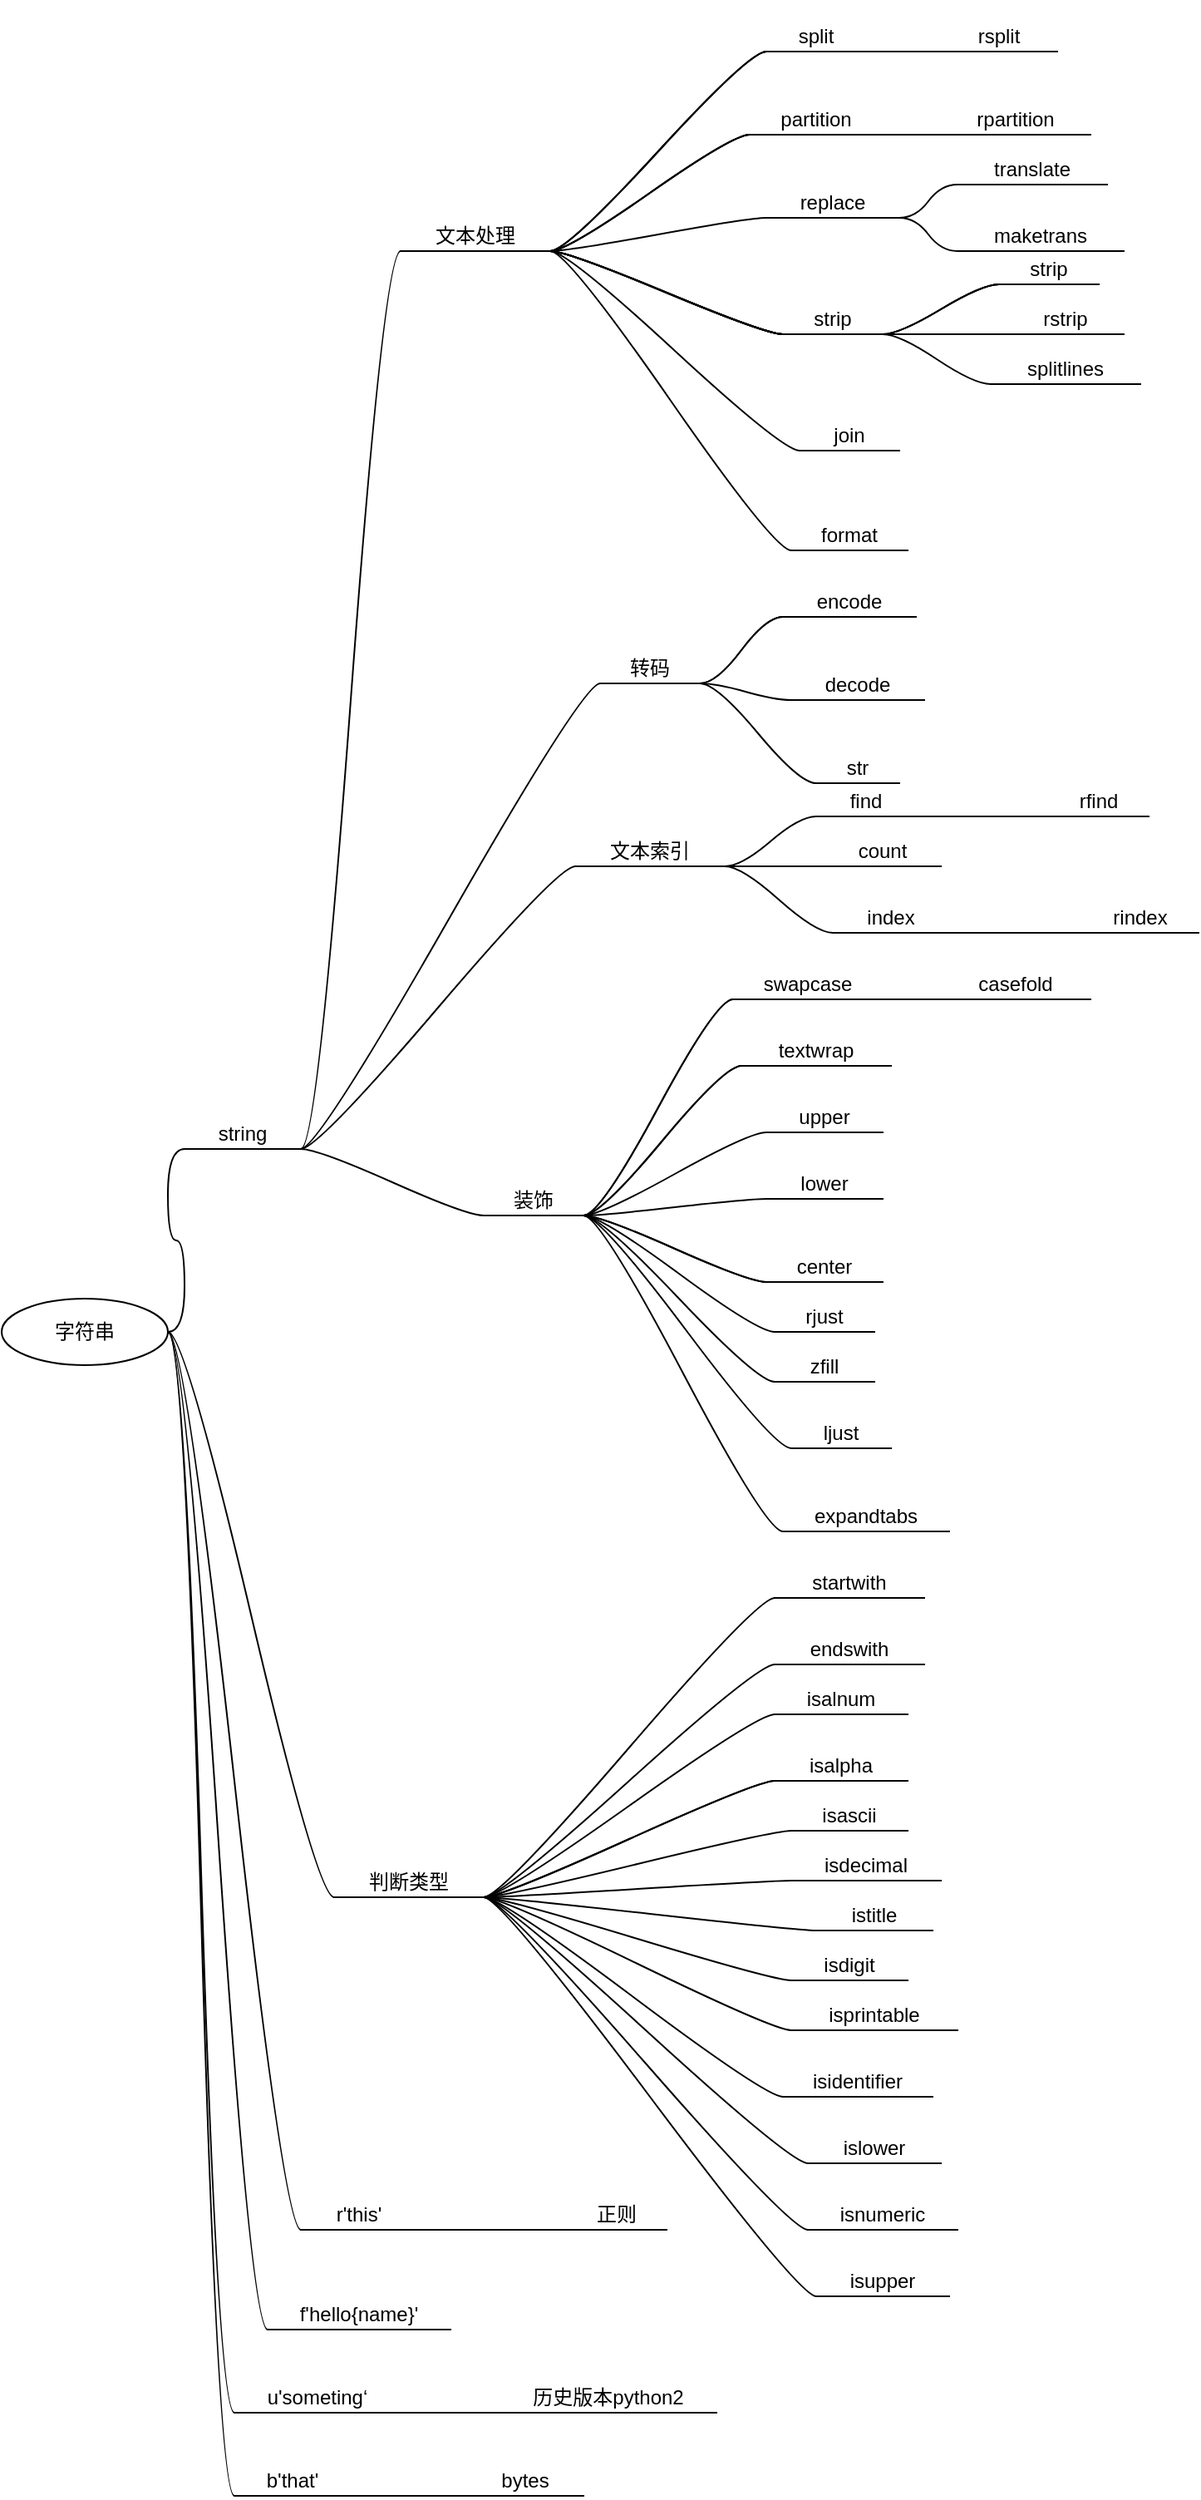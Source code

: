 <mxfile version="26.0.4">
  <diagram name="Page-1" id="c0nhvYg0IWIQxXgNvdG3">
    <mxGraphModel dx="1188" dy="2383" grid="1" gridSize="10" guides="1" tooltips="1" connect="1" arrows="1" fold="1" page="1" pageScale="1" pageWidth="827" pageHeight="1169" math="0" shadow="0">
      <root>
        <mxCell id="0" />
        <mxCell id="1" parent="0" />
        <mxCell id="UMJ1kXnkD6vnf0mqmSsV-12" value="字符串" style="ellipse;whiteSpace=wrap;html=1;align=center;newEdgeStyle={&quot;edgeStyle&quot;:&quot;entityRelationEdgeStyle&quot;,&quot;startArrow&quot;:&quot;none&quot;,&quot;endArrow&quot;:&quot;none&quot;,&quot;segment&quot;:10,&quot;curved&quot;:1,&quot;sourcePerimeterSpacing&quot;:0,&quot;targetPerimeterSpacing&quot;:0};treeFolding=1;treeMoving=1;" parent="1" vertex="1">
          <mxGeometry x="30" y="560" width="100" height="40" as="geometry" />
        </mxCell>
        <mxCell id="UMJ1kXnkD6vnf0mqmSsV-16" value="" style="edgeStyle=entityRelationEdgeStyle;rounded=0;orthogonalLoop=1;jettySize=auto;html=1;startArrow=none;endArrow=none;segment=10;curved=1;sourcePerimeterSpacing=0;targetPerimeterSpacing=0;" parent="1" source="UMJ1kXnkD6vnf0mqmSsV-13" target="UMJ1kXnkD6vnf0mqmSsV-15" edge="1">
          <mxGeometry relative="1" as="geometry" />
        </mxCell>
        <mxCell id="S98ZbO09UEE3YkBFsntO-2" value="" style="edgeStyle=entityRelationEdgeStyle;rounded=0;orthogonalLoop=1;jettySize=auto;html=1;startArrow=none;endArrow=none;segment=10;curved=1;sourcePerimeterSpacing=0;targetPerimeterSpacing=0;" edge="1" parent="1" source="UMJ1kXnkD6vnf0mqmSsV-13" target="S98ZbO09UEE3YkBFsntO-1">
          <mxGeometry relative="1" as="geometry" />
        </mxCell>
        <mxCell id="S98ZbO09UEE3YkBFsntO-27" value="" style="edgeStyle=entityRelationEdgeStyle;rounded=0;orthogonalLoop=1;jettySize=auto;html=1;startArrow=none;endArrow=none;segment=10;curved=1;sourcePerimeterSpacing=0;targetPerimeterSpacing=0;" edge="1" parent="1" source="UMJ1kXnkD6vnf0mqmSsV-13" target="S98ZbO09UEE3YkBFsntO-26">
          <mxGeometry relative="1" as="geometry" />
        </mxCell>
        <mxCell id="S98ZbO09UEE3YkBFsntO-40" value="" style="edgeStyle=entityRelationEdgeStyle;rounded=0;orthogonalLoop=1;jettySize=auto;html=1;startArrow=none;endArrow=none;segment=10;curved=1;sourcePerimeterSpacing=0;targetPerimeterSpacing=0;" edge="1" parent="1" source="UMJ1kXnkD6vnf0mqmSsV-13" target="S98ZbO09UEE3YkBFsntO-39">
          <mxGeometry relative="1" as="geometry" />
        </mxCell>
        <mxCell id="UMJ1kXnkD6vnf0mqmSsV-13" value="string" style="whiteSpace=wrap;html=1;shape=partialRectangle;top=0;left=0;bottom=1;right=0;points=[[0,1],[1,1]];fillColor=none;align=center;verticalAlign=bottom;routingCenterY=0.5;snapToPoint=1;recursiveResize=0;autosize=1;treeFolding=1;treeMoving=1;newEdgeStyle={&quot;edgeStyle&quot;:&quot;entityRelationEdgeStyle&quot;,&quot;startArrow&quot;:&quot;none&quot;,&quot;endArrow&quot;:&quot;none&quot;,&quot;segment&quot;:10,&quot;curved&quot;:1,&quot;sourcePerimeterSpacing&quot;:0,&quot;targetPerimeterSpacing&quot;:0};" parent="1" vertex="1">
          <mxGeometry x="140" y="440" width="70" height="30" as="geometry" />
        </mxCell>
        <mxCell id="UMJ1kXnkD6vnf0mqmSsV-14" value="" style="edgeStyle=entityRelationEdgeStyle;startArrow=none;endArrow=none;segment=10;curved=1;sourcePerimeterSpacing=0;targetPerimeterSpacing=0;rounded=0;" parent="1" target="UMJ1kXnkD6vnf0mqmSsV-13" edge="1">
          <mxGeometry relative="1" as="geometry">
            <mxPoint x="130" y="580" as="sourcePoint" />
          </mxGeometry>
        </mxCell>
        <mxCell id="UMJ1kXnkD6vnf0mqmSsV-18" value="" style="edgeStyle=entityRelationEdgeStyle;rounded=0;orthogonalLoop=1;jettySize=auto;html=1;startArrow=none;endArrow=none;segment=10;curved=1;sourcePerimeterSpacing=0;targetPerimeterSpacing=0;" parent="1" source="UMJ1kXnkD6vnf0mqmSsV-15" target="UMJ1kXnkD6vnf0mqmSsV-17" edge="1">
          <mxGeometry relative="1" as="geometry" />
        </mxCell>
        <mxCell id="UMJ1kXnkD6vnf0mqmSsV-19" value="" style="edgeStyle=entityRelationEdgeStyle;rounded=0;orthogonalLoop=1;jettySize=auto;html=1;startArrow=none;endArrow=none;segment=10;curved=1;sourcePerimeterSpacing=0;targetPerimeterSpacing=0;" parent="1" source="UMJ1kXnkD6vnf0mqmSsV-15" target="UMJ1kXnkD6vnf0mqmSsV-17" edge="1">
          <mxGeometry relative="1" as="geometry" />
        </mxCell>
        <mxCell id="UMJ1kXnkD6vnf0mqmSsV-20" value="" style="edgeStyle=entityRelationEdgeStyle;rounded=0;orthogonalLoop=1;jettySize=auto;html=1;startArrow=none;endArrow=none;segment=10;curved=1;sourcePerimeterSpacing=0;targetPerimeterSpacing=0;" parent="1" source="UMJ1kXnkD6vnf0mqmSsV-15" target="UMJ1kXnkD6vnf0mqmSsV-17" edge="1">
          <mxGeometry relative="1" as="geometry" />
        </mxCell>
        <mxCell id="UMJ1kXnkD6vnf0mqmSsV-22" value="" style="edgeStyle=entityRelationEdgeStyle;rounded=0;orthogonalLoop=1;jettySize=auto;html=1;startArrow=none;endArrow=none;segment=10;curved=1;sourcePerimeterSpacing=0;targetPerimeterSpacing=0;" parent="1" source="UMJ1kXnkD6vnf0mqmSsV-15" target="UMJ1kXnkD6vnf0mqmSsV-21" edge="1">
          <mxGeometry relative="1" as="geometry" />
        </mxCell>
        <mxCell id="UMJ1kXnkD6vnf0mqmSsV-23" value="" style="edgeStyle=entityRelationEdgeStyle;rounded=0;orthogonalLoop=1;jettySize=auto;html=1;startArrow=none;endArrow=none;segment=10;curved=1;sourcePerimeterSpacing=0;targetPerimeterSpacing=0;" parent="1" source="UMJ1kXnkD6vnf0mqmSsV-15" target="UMJ1kXnkD6vnf0mqmSsV-21" edge="1">
          <mxGeometry relative="1" as="geometry" />
        </mxCell>
        <mxCell id="UMJ1kXnkD6vnf0mqmSsV-24" value="" style="edgeStyle=entityRelationEdgeStyle;rounded=0;orthogonalLoop=1;jettySize=auto;html=1;startArrow=none;endArrow=none;segment=10;curved=1;sourcePerimeterSpacing=0;targetPerimeterSpacing=0;" parent="1" source="UMJ1kXnkD6vnf0mqmSsV-15" target="UMJ1kXnkD6vnf0mqmSsV-21" edge="1">
          <mxGeometry relative="1" as="geometry" />
        </mxCell>
        <mxCell id="UMJ1kXnkD6vnf0mqmSsV-26" value="" style="edgeStyle=entityRelationEdgeStyle;rounded=0;orthogonalLoop=1;jettySize=auto;html=1;startArrow=none;endArrow=none;segment=10;curved=1;sourcePerimeterSpacing=0;targetPerimeterSpacing=0;" parent="1" source="UMJ1kXnkD6vnf0mqmSsV-15" target="UMJ1kXnkD6vnf0mqmSsV-25" edge="1">
          <mxGeometry relative="1" as="geometry" />
        </mxCell>
        <mxCell id="UMJ1kXnkD6vnf0mqmSsV-28" value="" style="edgeStyle=entityRelationEdgeStyle;rounded=0;orthogonalLoop=1;jettySize=auto;html=1;startArrow=none;endArrow=none;segment=10;curved=1;sourcePerimeterSpacing=0;targetPerimeterSpacing=0;" parent="1" source="UMJ1kXnkD6vnf0mqmSsV-15" target="UMJ1kXnkD6vnf0mqmSsV-27" edge="1">
          <mxGeometry relative="1" as="geometry" />
        </mxCell>
        <mxCell id="UMJ1kXnkD6vnf0mqmSsV-29" value="" style="edgeStyle=entityRelationEdgeStyle;rounded=0;orthogonalLoop=1;jettySize=auto;html=1;startArrow=none;endArrow=none;segment=10;curved=1;sourcePerimeterSpacing=0;targetPerimeterSpacing=0;" parent="1" source="UMJ1kXnkD6vnf0mqmSsV-15" target="UMJ1kXnkD6vnf0mqmSsV-27" edge="1">
          <mxGeometry relative="1" as="geometry" />
        </mxCell>
        <mxCell id="UMJ1kXnkD6vnf0mqmSsV-30" value="" style="edgeStyle=entityRelationEdgeStyle;rounded=0;orthogonalLoop=1;jettySize=auto;html=1;startArrow=none;endArrow=none;segment=10;curved=1;sourcePerimeterSpacing=0;targetPerimeterSpacing=0;" parent="1" source="UMJ1kXnkD6vnf0mqmSsV-15" target="UMJ1kXnkD6vnf0mqmSsV-27" edge="1">
          <mxGeometry relative="1" as="geometry" />
        </mxCell>
        <mxCell id="UMJ1kXnkD6vnf0mqmSsV-31" value="" style="edgeStyle=entityRelationEdgeStyle;rounded=0;orthogonalLoop=1;jettySize=auto;html=1;startArrow=none;endArrow=none;segment=10;curved=1;sourcePerimeterSpacing=0;targetPerimeterSpacing=0;" parent="1" source="UMJ1kXnkD6vnf0mqmSsV-15" target="UMJ1kXnkD6vnf0mqmSsV-27" edge="1">
          <mxGeometry relative="1" as="geometry" />
        </mxCell>
        <mxCell id="UMJ1kXnkD6vnf0mqmSsV-33" value="" style="edgeStyle=entityRelationEdgeStyle;rounded=0;orthogonalLoop=1;jettySize=auto;html=1;startArrow=none;endArrow=none;segment=10;curved=1;sourcePerimeterSpacing=0;targetPerimeterSpacing=0;" parent="1" source="UMJ1kXnkD6vnf0mqmSsV-15" target="UMJ1kXnkD6vnf0mqmSsV-32" edge="1">
          <mxGeometry relative="1" as="geometry" />
        </mxCell>
        <mxCell id="UMJ1kXnkD6vnf0mqmSsV-35" value="" style="edgeStyle=entityRelationEdgeStyle;rounded=0;orthogonalLoop=1;jettySize=auto;html=1;startArrow=none;endArrow=none;segment=10;curved=1;sourcePerimeterSpacing=0;targetPerimeterSpacing=0;" parent="1" source="UMJ1kXnkD6vnf0mqmSsV-15" target="UMJ1kXnkD6vnf0mqmSsV-34" edge="1">
          <mxGeometry relative="1" as="geometry" />
        </mxCell>
        <mxCell id="UMJ1kXnkD6vnf0mqmSsV-15" value="文本处理" style="whiteSpace=wrap;html=1;shape=partialRectangle;top=0;left=0;bottom=1;right=0;points=[[0,1],[1,1]];fillColor=none;align=center;verticalAlign=bottom;routingCenterY=0.5;snapToPoint=1;recursiveResize=0;autosize=1;treeFolding=1;treeMoving=1;newEdgeStyle={&quot;edgeStyle&quot;:&quot;entityRelationEdgeStyle&quot;,&quot;startArrow&quot;:&quot;none&quot;,&quot;endArrow&quot;:&quot;none&quot;,&quot;segment&quot;:10,&quot;curved&quot;:1,&quot;sourcePerimeterSpacing&quot;:0,&quot;targetPerimeterSpacing&quot;:0};" parent="1" vertex="1">
          <mxGeometry x="270" y="-100" width="90" height="30" as="geometry" />
        </mxCell>
        <mxCell id="UMJ1kXnkD6vnf0mqmSsV-37" value="" style="edgeStyle=entityRelationEdgeStyle;rounded=0;orthogonalLoop=1;jettySize=auto;html=1;startArrow=none;endArrow=none;segment=10;curved=1;sourcePerimeterSpacing=0;targetPerimeterSpacing=0;" parent="1" source="UMJ1kXnkD6vnf0mqmSsV-17" target="UMJ1kXnkD6vnf0mqmSsV-36" edge="1">
          <mxGeometry relative="1" as="geometry" />
        </mxCell>
        <mxCell id="UMJ1kXnkD6vnf0mqmSsV-17" value="split" style="whiteSpace=wrap;html=1;shape=partialRectangle;top=0;left=0;bottom=1;right=0;points=[[0,1],[1,1]];fillColor=none;align=center;verticalAlign=bottom;routingCenterY=0.5;snapToPoint=1;recursiveResize=0;autosize=1;treeFolding=1;treeMoving=1;newEdgeStyle={&quot;edgeStyle&quot;:&quot;entityRelationEdgeStyle&quot;,&quot;startArrow&quot;:&quot;none&quot;,&quot;endArrow&quot;:&quot;none&quot;,&quot;segment&quot;:10,&quot;curved&quot;:1,&quot;sourcePerimeterSpacing&quot;:0,&quot;targetPerimeterSpacing&quot;:0};" parent="1" vertex="1">
          <mxGeometry x="490" y="-220" width="60" height="30" as="geometry" />
        </mxCell>
        <mxCell id="UMJ1kXnkD6vnf0mqmSsV-41" value="" style="edgeStyle=entityRelationEdgeStyle;rounded=0;orthogonalLoop=1;jettySize=auto;html=1;startArrow=none;endArrow=none;segment=10;curved=1;sourcePerimeterSpacing=0;targetPerimeterSpacing=0;" parent="1" source="UMJ1kXnkD6vnf0mqmSsV-21" target="UMJ1kXnkD6vnf0mqmSsV-40" edge="1">
          <mxGeometry relative="1" as="geometry" />
        </mxCell>
        <mxCell id="UMJ1kXnkD6vnf0mqmSsV-21" value="partition" style="whiteSpace=wrap;html=1;shape=partialRectangle;top=0;left=0;bottom=1;right=0;points=[[0,1],[1,1]];fillColor=none;align=center;verticalAlign=bottom;routingCenterY=0.5;snapToPoint=1;recursiveResize=0;autosize=1;treeFolding=1;treeMoving=1;newEdgeStyle={&quot;edgeStyle&quot;:&quot;entityRelationEdgeStyle&quot;,&quot;startArrow&quot;:&quot;none&quot;,&quot;endArrow&quot;:&quot;none&quot;,&quot;segment&quot;:10,&quot;curved&quot;:1,&quot;sourcePerimeterSpacing&quot;:0,&quot;targetPerimeterSpacing&quot;:0};" parent="1" vertex="1">
          <mxGeometry x="480" y="-170" width="80" height="30" as="geometry" />
        </mxCell>
        <mxCell id="UMJ1kXnkD6vnf0mqmSsV-44" value="" style="edgeStyle=entityRelationEdgeStyle;rounded=0;orthogonalLoop=1;jettySize=auto;html=1;startArrow=none;endArrow=none;segment=10;curved=1;sourcePerimeterSpacing=0;targetPerimeterSpacing=0;" parent="1" source="UMJ1kXnkD6vnf0mqmSsV-25" target="UMJ1kXnkD6vnf0mqmSsV-43" edge="1">
          <mxGeometry relative="1" as="geometry" />
        </mxCell>
        <mxCell id="UMJ1kXnkD6vnf0mqmSsV-46" value="" style="edgeStyle=entityRelationEdgeStyle;rounded=0;orthogonalLoop=1;jettySize=auto;html=1;startArrow=none;endArrow=none;segment=10;curved=1;sourcePerimeterSpacing=0;targetPerimeterSpacing=0;" parent="1" source="UMJ1kXnkD6vnf0mqmSsV-25" target="UMJ1kXnkD6vnf0mqmSsV-45" edge="1">
          <mxGeometry relative="1" as="geometry" />
        </mxCell>
        <mxCell id="UMJ1kXnkD6vnf0mqmSsV-25" value="replace" style="whiteSpace=wrap;html=1;shape=partialRectangle;top=0;left=0;bottom=1;right=0;points=[[0,1],[1,1]];fillColor=none;align=center;verticalAlign=bottom;routingCenterY=0.5;snapToPoint=1;recursiveResize=0;autosize=1;treeFolding=1;treeMoving=1;newEdgeStyle={&quot;edgeStyle&quot;:&quot;entityRelationEdgeStyle&quot;,&quot;startArrow&quot;:&quot;none&quot;,&quot;endArrow&quot;:&quot;none&quot;,&quot;segment&quot;:10,&quot;curved&quot;:1,&quot;sourcePerimeterSpacing&quot;:0,&quot;targetPerimeterSpacing&quot;:0};" parent="1" vertex="1">
          <mxGeometry x="490" y="-120" width="80" height="30" as="geometry" />
        </mxCell>
        <mxCell id="UMJ1kXnkD6vnf0mqmSsV-48" value="" style="edgeStyle=entityRelationEdgeStyle;rounded=0;orthogonalLoop=1;jettySize=auto;html=1;startArrow=none;endArrow=none;segment=10;curved=1;sourcePerimeterSpacing=0;targetPerimeterSpacing=0;" parent="1" source="UMJ1kXnkD6vnf0mqmSsV-27" target="UMJ1kXnkD6vnf0mqmSsV-47" edge="1">
          <mxGeometry relative="1" as="geometry" />
        </mxCell>
        <mxCell id="UMJ1kXnkD6vnf0mqmSsV-50" value="" style="edgeStyle=entityRelationEdgeStyle;rounded=0;orthogonalLoop=1;jettySize=auto;html=1;startArrow=none;endArrow=none;segment=10;curved=1;sourcePerimeterSpacing=0;targetPerimeterSpacing=0;" parent="1" source="UMJ1kXnkD6vnf0mqmSsV-27" target="UMJ1kXnkD6vnf0mqmSsV-47" edge="1">
          <mxGeometry relative="1" as="geometry" />
        </mxCell>
        <mxCell id="UMJ1kXnkD6vnf0mqmSsV-52" value="" style="edgeStyle=entityRelationEdgeStyle;rounded=0;orthogonalLoop=1;jettySize=auto;html=1;startArrow=none;endArrow=none;segment=10;curved=1;sourcePerimeterSpacing=0;targetPerimeterSpacing=0;" parent="1" source="UMJ1kXnkD6vnf0mqmSsV-27" target="UMJ1kXnkD6vnf0mqmSsV-51" edge="1">
          <mxGeometry relative="1" as="geometry" />
        </mxCell>
        <mxCell id="UMJ1kXnkD6vnf0mqmSsV-53" value="" style="edgeStyle=entityRelationEdgeStyle;rounded=0;orthogonalLoop=1;jettySize=auto;html=1;startArrow=none;endArrow=none;segment=10;curved=1;sourcePerimeterSpacing=0;targetPerimeterSpacing=0;" parent="1" source="UMJ1kXnkD6vnf0mqmSsV-27" target="UMJ1kXnkD6vnf0mqmSsV-51" edge="1">
          <mxGeometry relative="1" as="geometry" />
        </mxCell>
        <mxCell id="UMJ1kXnkD6vnf0mqmSsV-54" value="" style="edgeStyle=entityRelationEdgeStyle;rounded=0;orthogonalLoop=1;jettySize=auto;html=1;startArrow=none;endArrow=none;segment=10;curved=1;sourcePerimeterSpacing=0;targetPerimeterSpacing=0;" parent="1" source="UMJ1kXnkD6vnf0mqmSsV-27" target="UMJ1kXnkD6vnf0mqmSsV-15" edge="1">
          <mxGeometry relative="1" as="geometry" />
        </mxCell>
        <mxCell id="UMJ1kXnkD6vnf0mqmSsV-56" value="" style="edgeStyle=entityRelationEdgeStyle;rounded=0;orthogonalLoop=1;jettySize=auto;html=1;startArrow=none;endArrow=none;segment=10;curved=1;sourcePerimeterSpacing=0;targetPerimeterSpacing=0;" parent="1" source="UMJ1kXnkD6vnf0mqmSsV-27" target="UMJ1kXnkD6vnf0mqmSsV-51" edge="1">
          <mxGeometry relative="1" as="geometry" />
        </mxCell>
        <mxCell id="UMJ1kXnkD6vnf0mqmSsV-60" value="" style="edgeStyle=entityRelationEdgeStyle;rounded=0;orthogonalLoop=1;jettySize=auto;html=1;startArrow=none;endArrow=none;segment=10;curved=1;sourcePerimeterSpacing=0;targetPerimeterSpacing=0;" parent="1" source="UMJ1kXnkD6vnf0mqmSsV-27" target="UMJ1kXnkD6vnf0mqmSsV-47" edge="1">
          <mxGeometry relative="1" as="geometry" />
        </mxCell>
        <mxCell id="UMJ1kXnkD6vnf0mqmSsV-62" value="" style="edgeStyle=entityRelationEdgeStyle;rounded=0;orthogonalLoop=1;jettySize=auto;html=1;startArrow=none;endArrow=none;segment=10;curved=1;sourcePerimeterSpacing=0;targetPerimeterSpacing=0;" parent="1" source="UMJ1kXnkD6vnf0mqmSsV-27" target="UMJ1kXnkD6vnf0mqmSsV-61" edge="1">
          <mxGeometry relative="1" as="geometry" />
        </mxCell>
        <mxCell id="UMJ1kXnkD6vnf0mqmSsV-27" value="strip" style="whiteSpace=wrap;html=1;shape=partialRectangle;top=0;left=0;bottom=1;right=0;points=[[0,1],[1,1]];fillColor=none;align=center;verticalAlign=bottom;routingCenterY=0.5;snapToPoint=1;recursiveResize=0;autosize=1;treeFolding=1;treeMoving=1;newEdgeStyle={&quot;edgeStyle&quot;:&quot;entityRelationEdgeStyle&quot;,&quot;startArrow&quot;:&quot;none&quot;,&quot;endArrow&quot;:&quot;none&quot;,&quot;segment&quot;:10,&quot;curved&quot;:1,&quot;sourcePerimeterSpacing&quot;:0,&quot;targetPerimeterSpacing&quot;:0};" parent="1" vertex="1">
          <mxGeometry x="500" y="-50" width="60" height="30" as="geometry" />
        </mxCell>
        <mxCell id="UMJ1kXnkD6vnf0mqmSsV-32" value="join" style="whiteSpace=wrap;html=1;shape=partialRectangle;top=0;left=0;bottom=1;right=0;points=[[0,1],[1,1]];fillColor=none;align=center;verticalAlign=bottom;routingCenterY=0.5;snapToPoint=1;recursiveResize=0;autosize=1;treeFolding=1;treeMoving=1;newEdgeStyle={&quot;edgeStyle&quot;:&quot;entityRelationEdgeStyle&quot;,&quot;startArrow&quot;:&quot;none&quot;,&quot;endArrow&quot;:&quot;none&quot;,&quot;segment&quot;:10,&quot;curved&quot;:1,&quot;sourcePerimeterSpacing&quot;:0,&quot;targetPerimeterSpacing&quot;:0};" parent="1" vertex="1">
          <mxGeometry x="510" y="20" width="60" height="30" as="geometry" />
        </mxCell>
        <mxCell id="UMJ1kXnkD6vnf0mqmSsV-34" value="format" style="whiteSpace=wrap;html=1;shape=partialRectangle;top=0;left=0;bottom=1;right=0;points=[[0,1],[1,1]];fillColor=none;align=center;verticalAlign=bottom;routingCenterY=0.5;snapToPoint=1;recursiveResize=0;autosize=1;treeFolding=1;treeMoving=1;newEdgeStyle={&quot;edgeStyle&quot;:&quot;entityRelationEdgeStyle&quot;,&quot;startArrow&quot;:&quot;none&quot;,&quot;endArrow&quot;:&quot;none&quot;,&quot;segment&quot;:10,&quot;curved&quot;:1,&quot;sourcePerimeterSpacing&quot;:0,&quot;targetPerimeterSpacing&quot;:0};" parent="1" vertex="1">
          <mxGeometry x="505" y="80" width="70" height="30" as="geometry" />
        </mxCell>
        <mxCell id="UMJ1kXnkD6vnf0mqmSsV-36" value="rsplit" style="whiteSpace=wrap;html=1;shape=partialRectangle;top=0;left=0;bottom=1;right=0;points=[[0,1],[1,1]];fillColor=none;align=center;verticalAlign=bottom;routingCenterY=0.5;snapToPoint=1;recursiveResize=0;autosize=1;treeFolding=1;treeMoving=1;newEdgeStyle={&quot;edgeStyle&quot;:&quot;entityRelationEdgeStyle&quot;,&quot;startArrow&quot;:&quot;none&quot;,&quot;endArrow&quot;:&quot;none&quot;,&quot;segment&quot;:10,&quot;curved&quot;:1,&quot;sourcePerimeterSpacing&quot;:0,&quot;targetPerimeterSpacing&quot;:0};" parent="1" vertex="1">
          <mxGeometry x="595" y="-220" width="70" height="30" as="geometry" />
        </mxCell>
        <mxCell id="UMJ1kXnkD6vnf0mqmSsV-40" value="rpartition" style="whiteSpace=wrap;html=1;shape=partialRectangle;top=0;left=0;bottom=1;right=0;points=[[0,1],[1,1]];fillColor=none;align=center;verticalAlign=bottom;routingCenterY=0.5;snapToPoint=1;recursiveResize=0;autosize=1;treeFolding=1;treeMoving=1;newEdgeStyle={&quot;edgeStyle&quot;:&quot;entityRelationEdgeStyle&quot;,&quot;startArrow&quot;:&quot;none&quot;,&quot;endArrow&quot;:&quot;none&quot;,&quot;segment&quot;:10,&quot;curved&quot;:1,&quot;sourcePerimeterSpacing&quot;:0,&quot;targetPerimeterSpacing&quot;:0};" parent="1" vertex="1">
          <mxGeometry x="595" y="-170" width="90" height="30" as="geometry" />
        </mxCell>
        <mxCell id="UMJ1kXnkD6vnf0mqmSsV-43" value="translate" style="whiteSpace=wrap;html=1;shape=partialRectangle;top=0;left=0;bottom=1;right=0;points=[[0,1],[1,1]];fillColor=none;align=center;verticalAlign=bottom;routingCenterY=0.5;snapToPoint=1;recursiveResize=0;autosize=1;treeFolding=1;treeMoving=1;newEdgeStyle={&quot;edgeStyle&quot;:&quot;entityRelationEdgeStyle&quot;,&quot;startArrow&quot;:&quot;none&quot;,&quot;endArrow&quot;:&quot;none&quot;,&quot;segment&quot;:10,&quot;curved&quot;:1,&quot;sourcePerimeterSpacing&quot;:0,&quot;targetPerimeterSpacing&quot;:0};" parent="1" vertex="1">
          <mxGeometry x="605" y="-140" width="90" height="30" as="geometry" />
        </mxCell>
        <mxCell id="UMJ1kXnkD6vnf0mqmSsV-45" value="maketrans" style="whiteSpace=wrap;html=1;shape=partialRectangle;top=0;left=0;bottom=1;right=0;points=[[0,1],[1,1]];fillColor=none;align=center;verticalAlign=bottom;routingCenterY=0.5;snapToPoint=1;recursiveResize=0;autosize=1;treeFolding=1;treeMoving=1;newEdgeStyle={&quot;edgeStyle&quot;:&quot;entityRelationEdgeStyle&quot;,&quot;startArrow&quot;:&quot;none&quot;,&quot;endArrow&quot;:&quot;none&quot;,&quot;segment&quot;:10,&quot;curved&quot;:1,&quot;sourcePerimeterSpacing&quot;:0,&quot;targetPerimeterSpacing&quot;:0};" parent="1" vertex="1">
          <mxGeometry x="605" y="-100" width="100" height="30" as="geometry" />
        </mxCell>
        <mxCell id="UMJ1kXnkD6vnf0mqmSsV-47" value="strip" style="whiteSpace=wrap;html=1;shape=partialRectangle;top=0;left=0;bottom=1;right=0;points=[[0,1],[1,1]];fillColor=none;align=center;verticalAlign=bottom;routingCenterY=0.5;snapToPoint=1;recursiveResize=0;autosize=1;treeFolding=1;treeMoving=1;newEdgeStyle={&quot;edgeStyle&quot;:&quot;entityRelationEdgeStyle&quot;,&quot;startArrow&quot;:&quot;none&quot;,&quot;endArrow&quot;:&quot;none&quot;,&quot;segment&quot;:10,&quot;curved&quot;:1,&quot;sourcePerimeterSpacing&quot;:0,&quot;targetPerimeterSpacing&quot;:0};" parent="1" vertex="1">
          <mxGeometry x="630" y="-80" width="60" height="30" as="geometry" />
        </mxCell>
        <mxCell id="UMJ1kXnkD6vnf0mqmSsV-51" value="rstrip" style="whiteSpace=wrap;html=1;shape=partialRectangle;top=0;left=0;bottom=1;right=0;points=[[0,1],[1,1]];fillColor=none;align=center;verticalAlign=bottom;routingCenterY=0.5;snapToPoint=1;recursiveResize=0;autosize=1;treeFolding=1;treeMoving=1;newEdgeStyle={&quot;edgeStyle&quot;:&quot;entityRelationEdgeStyle&quot;,&quot;startArrow&quot;:&quot;none&quot;,&quot;endArrow&quot;:&quot;none&quot;,&quot;segment&quot;:10,&quot;curved&quot;:1,&quot;sourcePerimeterSpacing&quot;:0,&quot;targetPerimeterSpacing&quot;:0};" parent="1" vertex="1">
          <mxGeometry x="635" y="-50" width="70" height="30" as="geometry" />
        </mxCell>
        <mxCell id="UMJ1kXnkD6vnf0mqmSsV-61" value="splitlines" style="whiteSpace=wrap;html=1;shape=partialRectangle;top=0;left=0;bottom=1;right=0;points=[[0,1],[1,1]];fillColor=none;align=center;verticalAlign=bottom;routingCenterY=0.5;snapToPoint=1;recursiveResize=0;autosize=1;treeFolding=1;treeMoving=1;newEdgeStyle={&quot;edgeStyle&quot;:&quot;entityRelationEdgeStyle&quot;,&quot;startArrow&quot;:&quot;none&quot;,&quot;endArrow&quot;:&quot;none&quot;,&quot;segment&quot;:10,&quot;curved&quot;:1,&quot;sourcePerimeterSpacing&quot;:0,&quot;targetPerimeterSpacing&quot;:0};" parent="1" vertex="1">
          <mxGeometry x="625" y="-20" width="90" height="30" as="geometry" />
        </mxCell>
        <mxCell id="S98ZbO09UEE3YkBFsntO-20" value="" style="edgeStyle=entityRelationEdgeStyle;rounded=0;orthogonalLoop=1;jettySize=auto;html=1;startArrow=none;endArrow=none;segment=10;curved=1;sourcePerimeterSpacing=0;targetPerimeterSpacing=0;" edge="1" parent="1" source="S98ZbO09UEE3YkBFsntO-1" target="S98ZbO09UEE3YkBFsntO-19">
          <mxGeometry relative="1" as="geometry" />
        </mxCell>
        <mxCell id="S98ZbO09UEE3YkBFsntO-21" value="" style="edgeStyle=entityRelationEdgeStyle;rounded=0;orthogonalLoop=1;jettySize=auto;html=1;startArrow=none;endArrow=none;segment=10;curved=1;sourcePerimeterSpacing=0;targetPerimeterSpacing=0;" edge="1" parent="1" source="S98ZbO09UEE3YkBFsntO-1" target="S98ZbO09UEE3YkBFsntO-19">
          <mxGeometry relative="1" as="geometry" />
        </mxCell>
        <mxCell id="S98ZbO09UEE3YkBFsntO-23" value="" style="edgeStyle=entityRelationEdgeStyle;rounded=0;orthogonalLoop=1;jettySize=auto;html=1;startArrow=none;endArrow=none;segment=10;curved=1;sourcePerimeterSpacing=0;targetPerimeterSpacing=0;" edge="1" parent="1" source="S98ZbO09UEE3YkBFsntO-1" target="S98ZbO09UEE3YkBFsntO-22">
          <mxGeometry relative="1" as="geometry" />
        </mxCell>
        <mxCell id="S98ZbO09UEE3YkBFsntO-25" value="" style="edgeStyle=entityRelationEdgeStyle;rounded=0;orthogonalLoop=1;jettySize=auto;html=1;startArrow=none;endArrow=none;segment=10;curved=1;sourcePerimeterSpacing=0;targetPerimeterSpacing=0;" edge="1" parent="1" source="S98ZbO09UEE3YkBFsntO-1" target="S98ZbO09UEE3YkBFsntO-24">
          <mxGeometry relative="1" as="geometry" />
        </mxCell>
        <mxCell id="S98ZbO09UEE3YkBFsntO-1" value="转码" style="whiteSpace=wrap;html=1;shape=partialRectangle;top=0;left=0;bottom=1;right=0;points=[[0,1],[1,1]];fillColor=none;align=center;verticalAlign=bottom;routingCenterY=0.5;snapToPoint=1;recursiveResize=0;autosize=1;treeFolding=1;treeMoving=1;newEdgeStyle={&quot;edgeStyle&quot;:&quot;entityRelationEdgeStyle&quot;,&quot;startArrow&quot;:&quot;none&quot;,&quot;endArrow&quot;:&quot;none&quot;,&quot;segment&quot;:10,&quot;curved&quot;:1,&quot;sourcePerimeterSpacing&quot;:0,&quot;targetPerimeterSpacing&quot;:0};" vertex="1" parent="1">
          <mxGeometry x="390" y="160" width="60" height="30" as="geometry" />
        </mxCell>
        <mxCell id="S98ZbO09UEE3YkBFsntO-18" value="" style="edgeStyle=entityRelationEdgeStyle;rounded=0;orthogonalLoop=1;jettySize=auto;html=1;startArrow=none;endArrow=none;segment=10;curved=1;sourcePerimeterSpacing=0;targetPerimeterSpacing=0;" edge="1" parent="1" source="S98ZbO09UEE3YkBFsntO-3" target="S98ZbO09UEE3YkBFsntO-17">
          <mxGeometry relative="1" as="geometry" />
        </mxCell>
        <mxCell id="S98ZbO09UEE3YkBFsntO-3" value="u&#39;someting‘" style="whiteSpace=wrap;html=1;shape=partialRectangle;top=0;left=0;bottom=1;right=0;points=[[0,1],[1,1]];fillColor=none;align=center;verticalAlign=bottom;routingCenterY=0.5;snapToPoint=1;recursiveResize=0;autosize=1;treeFolding=1;treeMoving=1;newEdgeStyle={&quot;edgeStyle&quot;:&quot;entityRelationEdgeStyle&quot;,&quot;startArrow&quot;:&quot;none&quot;,&quot;endArrow&quot;:&quot;none&quot;,&quot;segment&quot;:10,&quot;curved&quot;:1,&quot;sourcePerimeterSpacing&quot;:0,&quot;targetPerimeterSpacing&quot;:0};" vertex="1" parent="1">
          <mxGeometry x="170" y="1200" width="100" height="30" as="geometry" />
        </mxCell>
        <mxCell id="S98ZbO09UEE3YkBFsntO-4" value="" style="edgeStyle=entityRelationEdgeStyle;startArrow=none;endArrow=none;segment=10;curved=1;sourcePerimeterSpacing=0;targetPerimeterSpacing=0;rounded=0;" edge="1" target="S98ZbO09UEE3YkBFsntO-3" parent="1">
          <mxGeometry relative="1" as="geometry">
            <mxPoint x="130" y="580" as="sourcePoint" />
          </mxGeometry>
        </mxCell>
        <mxCell id="S98ZbO09UEE3YkBFsntO-5" value="f&#39;hello{name}&#39;" style="whiteSpace=wrap;html=1;shape=partialRectangle;top=0;left=0;bottom=1;right=0;points=[[0,1],[1,1]];fillColor=none;align=center;verticalAlign=bottom;routingCenterY=0.5;snapToPoint=1;recursiveResize=0;autosize=1;treeFolding=1;treeMoving=1;newEdgeStyle={&quot;edgeStyle&quot;:&quot;entityRelationEdgeStyle&quot;,&quot;startArrow&quot;:&quot;none&quot;,&quot;endArrow&quot;:&quot;none&quot;,&quot;segment&quot;:10,&quot;curved&quot;:1,&quot;sourcePerimeterSpacing&quot;:0,&quot;targetPerimeterSpacing&quot;:0};" vertex="1" parent="1">
          <mxGeometry x="190" y="1150" width="110" height="30" as="geometry" />
        </mxCell>
        <mxCell id="S98ZbO09UEE3YkBFsntO-6" value="" style="edgeStyle=entityRelationEdgeStyle;startArrow=none;endArrow=none;segment=10;curved=1;sourcePerimeterSpacing=0;targetPerimeterSpacing=0;rounded=0;" edge="1" target="S98ZbO09UEE3YkBFsntO-5" parent="1">
          <mxGeometry relative="1" as="geometry">
            <mxPoint x="130" y="580" as="sourcePoint" />
          </mxGeometry>
        </mxCell>
        <mxCell id="S98ZbO09UEE3YkBFsntO-16" value="" style="edgeStyle=entityRelationEdgeStyle;rounded=0;orthogonalLoop=1;jettySize=auto;html=1;startArrow=none;endArrow=none;segment=10;curved=1;sourcePerimeterSpacing=0;targetPerimeterSpacing=0;" edge="1" parent="1" source="S98ZbO09UEE3YkBFsntO-7" target="S98ZbO09UEE3YkBFsntO-15">
          <mxGeometry relative="1" as="geometry" />
        </mxCell>
        <mxCell id="S98ZbO09UEE3YkBFsntO-7" value="b&#39;that&#39;" style="whiteSpace=wrap;html=1;shape=partialRectangle;top=0;left=0;bottom=1;right=0;points=[[0,1],[1,1]];fillColor=none;align=center;verticalAlign=bottom;routingCenterY=0.5;snapToPoint=1;recursiveResize=0;autosize=1;treeFolding=1;treeMoving=1;newEdgeStyle={&quot;edgeStyle&quot;:&quot;entityRelationEdgeStyle&quot;,&quot;startArrow&quot;:&quot;none&quot;,&quot;endArrow&quot;:&quot;none&quot;,&quot;segment&quot;:10,&quot;curved&quot;:1,&quot;sourcePerimeterSpacing&quot;:0,&quot;targetPerimeterSpacing&quot;:0};" vertex="1" parent="1">
          <mxGeometry x="170" y="1250" width="70" height="30" as="geometry" />
        </mxCell>
        <mxCell id="S98ZbO09UEE3YkBFsntO-8" value="" style="edgeStyle=entityRelationEdgeStyle;startArrow=none;endArrow=none;segment=10;curved=1;sourcePerimeterSpacing=0;targetPerimeterSpacing=0;rounded=0;" edge="1" target="S98ZbO09UEE3YkBFsntO-7" parent="1">
          <mxGeometry relative="1" as="geometry">
            <mxPoint x="130" y="580" as="sourcePoint" />
          </mxGeometry>
        </mxCell>
        <mxCell id="S98ZbO09UEE3YkBFsntO-14" value="" style="edgeStyle=entityRelationEdgeStyle;rounded=0;orthogonalLoop=1;jettySize=auto;html=1;startArrow=none;endArrow=none;segment=10;curved=1;sourcePerimeterSpacing=0;targetPerimeterSpacing=0;" edge="1" parent="1" source="S98ZbO09UEE3YkBFsntO-11" target="S98ZbO09UEE3YkBFsntO-13">
          <mxGeometry relative="1" as="geometry" />
        </mxCell>
        <mxCell id="S98ZbO09UEE3YkBFsntO-11" value="r&#39;this&#39;" style="whiteSpace=wrap;html=1;shape=partialRectangle;top=0;left=0;bottom=1;right=0;points=[[0,1],[1,1]];fillColor=none;align=center;verticalAlign=bottom;routingCenterY=0.5;snapToPoint=1;recursiveResize=0;autosize=1;treeFolding=1;treeMoving=1;newEdgeStyle={&quot;edgeStyle&quot;:&quot;entityRelationEdgeStyle&quot;,&quot;startArrow&quot;:&quot;none&quot;,&quot;endArrow&quot;:&quot;none&quot;,&quot;segment&quot;:10,&quot;curved&quot;:1,&quot;sourcePerimeterSpacing&quot;:0,&quot;targetPerimeterSpacing&quot;:0};" vertex="1" parent="1">
          <mxGeometry x="210" y="1090" width="70" height="30" as="geometry" />
        </mxCell>
        <mxCell id="S98ZbO09UEE3YkBFsntO-12" value="" style="edgeStyle=entityRelationEdgeStyle;startArrow=none;endArrow=none;segment=10;curved=1;sourcePerimeterSpacing=0;targetPerimeterSpacing=0;rounded=0;" edge="1" target="S98ZbO09UEE3YkBFsntO-11" parent="1">
          <mxGeometry relative="1" as="geometry">
            <mxPoint x="130" y="580" as="sourcePoint" />
          </mxGeometry>
        </mxCell>
        <mxCell id="S98ZbO09UEE3YkBFsntO-13" value="正则" style="whiteSpace=wrap;html=1;shape=partialRectangle;top=0;left=0;bottom=1;right=0;points=[[0,1],[1,1]];fillColor=none;align=center;verticalAlign=bottom;routingCenterY=0.5;snapToPoint=1;recursiveResize=0;autosize=1;treeFolding=1;treeMoving=1;newEdgeStyle={&quot;edgeStyle&quot;:&quot;entityRelationEdgeStyle&quot;,&quot;startArrow&quot;:&quot;none&quot;,&quot;endArrow&quot;:&quot;none&quot;,&quot;segment&quot;:10,&quot;curved&quot;:1,&quot;sourcePerimeterSpacing&quot;:0,&quot;targetPerimeterSpacing&quot;:0};" vertex="1" parent="1">
          <mxGeometry x="370" y="1090" width="60" height="30" as="geometry" />
        </mxCell>
        <mxCell id="S98ZbO09UEE3YkBFsntO-15" value="bytes" style="whiteSpace=wrap;html=1;shape=partialRectangle;top=0;left=0;bottom=1;right=0;points=[[0,1],[1,1]];fillColor=none;align=center;verticalAlign=bottom;routingCenterY=0.5;snapToPoint=1;recursiveResize=0;autosize=1;treeFolding=1;treeMoving=1;newEdgeStyle={&quot;edgeStyle&quot;:&quot;entityRelationEdgeStyle&quot;,&quot;startArrow&quot;:&quot;none&quot;,&quot;endArrow&quot;:&quot;none&quot;,&quot;segment&quot;:10,&quot;curved&quot;:1,&quot;sourcePerimeterSpacing&quot;:0,&quot;targetPerimeterSpacing&quot;:0};" vertex="1" parent="1">
          <mxGeometry x="310" y="1250" width="70" height="30" as="geometry" />
        </mxCell>
        <mxCell id="S98ZbO09UEE3YkBFsntO-17" value="历史版本python2" style="whiteSpace=wrap;html=1;shape=partialRectangle;top=0;left=0;bottom=1;right=0;points=[[0,1],[1,1]];fillColor=none;align=center;verticalAlign=bottom;routingCenterY=0.5;snapToPoint=1;recursiveResize=0;autosize=1;treeFolding=1;treeMoving=1;newEdgeStyle={&quot;edgeStyle&quot;:&quot;entityRelationEdgeStyle&quot;,&quot;startArrow&quot;:&quot;none&quot;,&quot;endArrow&quot;:&quot;none&quot;,&quot;segment&quot;:10,&quot;curved&quot;:1,&quot;sourcePerimeterSpacing&quot;:0,&quot;targetPerimeterSpacing&quot;:0};" vertex="1" parent="1">
          <mxGeometry x="330" y="1200" width="130" height="30" as="geometry" />
        </mxCell>
        <mxCell id="S98ZbO09UEE3YkBFsntO-19" value="encode" style="whiteSpace=wrap;html=1;shape=partialRectangle;top=0;left=0;bottom=1;right=0;points=[[0,1],[1,1]];fillColor=none;align=center;verticalAlign=bottom;routingCenterY=0.5;snapToPoint=1;recursiveResize=0;autosize=1;treeFolding=1;treeMoving=1;newEdgeStyle={&quot;edgeStyle&quot;:&quot;entityRelationEdgeStyle&quot;,&quot;startArrow&quot;:&quot;none&quot;,&quot;endArrow&quot;:&quot;none&quot;,&quot;segment&quot;:10,&quot;curved&quot;:1,&quot;sourcePerimeterSpacing&quot;:0,&quot;targetPerimeterSpacing&quot;:0};" vertex="1" parent="1">
          <mxGeometry x="500" y="120" width="80" height="30" as="geometry" />
        </mxCell>
        <mxCell id="S98ZbO09UEE3YkBFsntO-22" value="decode" style="whiteSpace=wrap;html=1;shape=partialRectangle;top=0;left=0;bottom=1;right=0;points=[[0,1],[1,1]];fillColor=none;align=center;verticalAlign=bottom;routingCenterY=0.5;snapToPoint=1;recursiveResize=0;autosize=1;treeFolding=1;treeMoving=1;newEdgeStyle={&quot;edgeStyle&quot;:&quot;entityRelationEdgeStyle&quot;,&quot;startArrow&quot;:&quot;none&quot;,&quot;endArrow&quot;:&quot;none&quot;,&quot;segment&quot;:10,&quot;curved&quot;:1,&quot;sourcePerimeterSpacing&quot;:0,&quot;targetPerimeterSpacing&quot;:0};" vertex="1" parent="1">
          <mxGeometry x="505" y="170" width="80" height="30" as="geometry" />
        </mxCell>
        <mxCell id="S98ZbO09UEE3YkBFsntO-24" value="str" style="whiteSpace=wrap;html=1;shape=partialRectangle;top=0;left=0;bottom=1;right=0;points=[[0,1],[1,1]];fillColor=none;align=center;verticalAlign=bottom;routingCenterY=0.5;snapToPoint=1;recursiveResize=0;autosize=1;treeFolding=1;treeMoving=1;newEdgeStyle={&quot;edgeStyle&quot;:&quot;entityRelationEdgeStyle&quot;,&quot;startArrow&quot;:&quot;none&quot;,&quot;endArrow&quot;:&quot;none&quot;,&quot;segment&quot;:10,&quot;curved&quot;:1,&quot;sourcePerimeterSpacing&quot;:0,&quot;targetPerimeterSpacing&quot;:0};" vertex="1" parent="1">
          <mxGeometry x="520" y="220" width="50" height="30" as="geometry" />
        </mxCell>
        <mxCell id="S98ZbO09UEE3YkBFsntO-29" value="" style="edgeStyle=entityRelationEdgeStyle;rounded=0;orthogonalLoop=1;jettySize=auto;html=1;startArrow=none;endArrow=none;segment=10;curved=1;sourcePerimeterSpacing=0;targetPerimeterSpacing=0;" edge="1" parent="1" source="S98ZbO09UEE3YkBFsntO-26" target="S98ZbO09UEE3YkBFsntO-28">
          <mxGeometry relative="1" as="geometry" />
        </mxCell>
        <mxCell id="S98ZbO09UEE3YkBFsntO-33" value="" style="edgeStyle=entityRelationEdgeStyle;rounded=0;orthogonalLoop=1;jettySize=auto;html=1;startArrow=none;endArrow=none;segment=10;curved=1;sourcePerimeterSpacing=0;targetPerimeterSpacing=0;" edge="1" parent="1" source="S98ZbO09UEE3YkBFsntO-26" target="S98ZbO09UEE3YkBFsntO-32">
          <mxGeometry relative="1" as="geometry" />
        </mxCell>
        <mxCell id="S98ZbO09UEE3YkBFsntO-34" value="" style="edgeStyle=entityRelationEdgeStyle;rounded=0;orthogonalLoop=1;jettySize=auto;html=1;startArrow=none;endArrow=none;segment=10;curved=1;sourcePerimeterSpacing=0;targetPerimeterSpacing=0;" edge="1" parent="1" source="S98ZbO09UEE3YkBFsntO-26" target="S98ZbO09UEE3YkBFsntO-32">
          <mxGeometry relative="1" as="geometry" />
        </mxCell>
        <mxCell id="S98ZbO09UEE3YkBFsntO-36" value="" style="edgeStyle=entityRelationEdgeStyle;rounded=0;orthogonalLoop=1;jettySize=auto;html=1;startArrow=none;endArrow=none;segment=10;curved=1;sourcePerimeterSpacing=0;targetPerimeterSpacing=0;" edge="1" parent="1" source="S98ZbO09UEE3YkBFsntO-26" target="S98ZbO09UEE3YkBFsntO-35">
          <mxGeometry relative="1" as="geometry" />
        </mxCell>
        <mxCell id="S98ZbO09UEE3YkBFsntO-26" value="文本索引" style="whiteSpace=wrap;html=1;shape=partialRectangle;top=0;left=0;bottom=1;right=0;points=[[0,1],[1,1]];fillColor=none;align=center;verticalAlign=bottom;routingCenterY=0.5;snapToPoint=1;recursiveResize=0;autosize=1;treeFolding=1;treeMoving=1;newEdgeStyle={&quot;edgeStyle&quot;:&quot;entityRelationEdgeStyle&quot;,&quot;startArrow&quot;:&quot;none&quot;,&quot;endArrow&quot;:&quot;none&quot;,&quot;segment&quot;:10,&quot;curved&quot;:1,&quot;sourcePerimeterSpacing&quot;:0,&quot;targetPerimeterSpacing&quot;:0};" vertex="1" parent="1">
          <mxGeometry x="375" y="270" width="90" height="30" as="geometry" />
        </mxCell>
        <mxCell id="S98ZbO09UEE3YkBFsntO-31" value="" style="edgeStyle=entityRelationEdgeStyle;rounded=0;orthogonalLoop=1;jettySize=auto;html=1;startArrow=none;endArrow=none;segment=10;curved=1;sourcePerimeterSpacing=0;targetPerimeterSpacing=0;" edge="1" parent="1" source="S98ZbO09UEE3YkBFsntO-28" target="S98ZbO09UEE3YkBFsntO-30">
          <mxGeometry relative="1" as="geometry" />
        </mxCell>
        <mxCell id="S98ZbO09UEE3YkBFsntO-28" value="find" style="whiteSpace=wrap;html=1;shape=partialRectangle;top=0;left=0;bottom=1;right=0;points=[[0,1],[1,1]];fillColor=none;align=center;verticalAlign=bottom;routingCenterY=0.5;snapToPoint=1;recursiveResize=0;autosize=1;treeFolding=1;treeMoving=1;newEdgeStyle={&quot;edgeStyle&quot;:&quot;entityRelationEdgeStyle&quot;,&quot;startArrow&quot;:&quot;none&quot;,&quot;endArrow&quot;:&quot;none&quot;,&quot;segment&quot;:10,&quot;curved&quot;:1,&quot;sourcePerimeterSpacing&quot;:0,&quot;targetPerimeterSpacing&quot;:0};" vertex="1" parent="1">
          <mxGeometry x="520" y="240" width="60" height="30" as="geometry" />
        </mxCell>
        <mxCell id="S98ZbO09UEE3YkBFsntO-30" value="rfind" style="whiteSpace=wrap;html=1;shape=partialRectangle;top=0;left=0;bottom=1;right=0;points=[[0,1],[1,1]];fillColor=none;align=center;verticalAlign=bottom;routingCenterY=0.5;snapToPoint=1;recursiveResize=0;autosize=1;treeFolding=1;treeMoving=1;newEdgeStyle={&quot;edgeStyle&quot;:&quot;entityRelationEdgeStyle&quot;,&quot;startArrow&quot;:&quot;none&quot;,&quot;endArrow&quot;:&quot;none&quot;,&quot;segment&quot;:10,&quot;curved&quot;:1,&quot;sourcePerimeterSpacing&quot;:0,&quot;targetPerimeterSpacing&quot;:0};" vertex="1" parent="1">
          <mxGeometry x="660" y="240" width="60" height="30" as="geometry" />
        </mxCell>
        <mxCell id="S98ZbO09UEE3YkBFsntO-32" value="count" style="whiteSpace=wrap;html=1;shape=partialRectangle;top=0;left=0;bottom=1;right=0;points=[[0,1],[1,1]];fillColor=none;align=center;verticalAlign=bottom;routingCenterY=0.5;snapToPoint=1;recursiveResize=0;autosize=1;treeFolding=1;treeMoving=1;newEdgeStyle={&quot;edgeStyle&quot;:&quot;entityRelationEdgeStyle&quot;,&quot;startArrow&quot;:&quot;none&quot;,&quot;endArrow&quot;:&quot;none&quot;,&quot;segment&quot;:10,&quot;curved&quot;:1,&quot;sourcePerimeterSpacing&quot;:0,&quot;targetPerimeterSpacing&quot;:0};" vertex="1" parent="1">
          <mxGeometry x="525" y="270" width="70" height="30" as="geometry" />
        </mxCell>
        <mxCell id="S98ZbO09UEE3YkBFsntO-38" value="" style="edgeStyle=entityRelationEdgeStyle;rounded=0;orthogonalLoop=1;jettySize=auto;html=1;startArrow=none;endArrow=none;segment=10;curved=1;sourcePerimeterSpacing=0;targetPerimeterSpacing=0;" edge="1" parent="1" source="S98ZbO09UEE3YkBFsntO-35" target="S98ZbO09UEE3YkBFsntO-37">
          <mxGeometry relative="1" as="geometry" />
        </mxCell>
        <mxCell id="S98ZbO09UEE3YkBFsntO-35" value="index" style="whiteSpace=wrap;html=1;shape=partialRectangle;top=0;left=0;bottom=1;right=0;points=[[0,1],[1,1]];fillColor=none;align=center;verticalAlign=bottom;routingCenterY=0.5;snapToPoint=1;recursiveResize=0;autosize=1;treeFolding=1;treeMoving=1;newEdgeStyle={&quot;edgeStyle&quot;:&quot;entityRelationEdgeStyle&quot;,&quot;startArrow&quot;:&quot;none&quot;,&quot;endArrow&quot;:&quot;none&quot;,&quot;segment&quot;:10,&quot;curved&quot;:1,&quot;sourcePerimeterSpacing&quot;:0,&quot;targetPerimeterSpacing&quot;:0};" vertex="1" parent="1">
          <mxGeometry x="530" y="310" width="70" height="30" as="geometry" />
        </mxCell>
        <mxCell id="S98ZbO09UEE3YkBFsntO-37" value="rindex" style="whiteSpace=wrap;html=1;shape=partialRectangle;top=0;left=0;bottom=1;right=0;points=[[0,1],[1,1]];fillColor=none;align=center;verticalAlign=bottom;routingCenterY=0.5;snapToPoint=1;recursiveResize=0;autosize=1;treeFolding=1;treeMoving=1;newEdgeStyle={&quot;edgeStyle&quot;:&quot;entityRelationEdgeStyle&quot;,&quot;startArrow&quot;:&quot;none&quot;,&quot;endArrow&quot;:&quot;none&quot;,&quot;segment&quot;:10,&quot;curved&quot;:1,&quot;sourcePerimeterSpacing&quot;:0,&quot;targetPerimeterSpacing&quot;:0};" vertex="1" parent="1">
          <mxGeometry x="680" y="310" width="70" height="30" as="geometry" />
        </mxCell>
        <mxCell id="S98ZbO09UEE3YkBFsntO-42" value="" style="edgeStyle=entityRelationEdgeStyle;rounded=0;orthogonalLoop=1;jettySize=auto;html=1;startArrow=none;endArrow=none;segment=10;curved=1;sourcePerimeterSpacing=0;targetPerimeterSpacing=0;" edge="1" parent="1" source="S98ZbO09UEE3YkBFsntO-39" target="S98ZbO09UEE3YkBFsntO-41">
          <mxGeometry relative="1" as="geometry" />
        </mxCell>
        <mxCell id="S98ZbO09UEE3YkBFsntO-47" value="" style="edgeStyle=entityRelationEdgeStyle;rounded=0;orthogonalLoop=1;jettySize=auto;html=1;startArrow=none;endArrow=none;segment=10;curved=1;sourcePerimeterSpacing=0;targetPerimeterSpacing=0;" edge="1" parent="1" source="S98ZbO09UEE3YkBFsntO-39" target="S98ZbO09UEE3YkBFsntO-41">
          <mxGeometry relative="1" as="geometry" />
        </mxCell>
        <mxCell id="S98ZbO09UEE3YkBFsntO-49" value="" style="edgeStyle=entityRelationEdgeStyle;rounded=0;orthogonalLoop=1;jettySize=auto;html=1;startArrow=none;endArrow=none;segment=10;curved=1;sourcePerimeterSpacing=0;targetPerimeterSpacing=0;" edge="1" parent="1" source="S98ZbO09UEE3YkBFsntO-39" target="S98ZbO09UEE3YkBFsntO-48">
          <mxGeometry relative="1" as="geometry" />
        </mxCell>
        <mxCell id="S98ZbO09UEE3YkBFsntO-50" value="" style="edgeStyle=entityRelationEdgeStyle;rounded=0;orthogonalLoop=1;jettySize=auto;html=1;startArrow=none;endArrow=none;segment=10;curved=1;sourcePerimeterSpacing=0;targetPerimeterSpacing=0;" edge="1" parent="1" source="S98ZbO09UEE3YkBFsntO-39" target="S98ZbO09UEE3YkBFsntO-48">
          <mxGeometry relative="1" as="geometry" />
        </mxCell>
        <mxCell id="S98ZbO09UEE3YkBFsntO-52" value="" style="edgeStyle=entityRelationEdgeStyle;rounded=0;orthogonalLoop=1;jettySize=auto;html=1;startArrow=none;endArrow=none;segment=10;curved=1;sourcePerimeterSpacing=0;targetPerimeterSpacing=0;" edge="1" parent="1" source="S98ZbO09UEE3YkBFsntO-39" target="S98ZbO09UEE3YkBFsntO-51">
          <mxGeometry relative="1" as="geometry" />
        </mxCell>
        <mxCell id="S98ZbO09UEE3YkBFsntO-54" value="" style="edgeStyle=entityRelationEdgeStyle;rounded=0;orthogonalLoop=1;jettySize=auto;html=1;startArrow=none;endArrow=none;segment=10;curved=1;sourcePerimeterSpacing=0;targetPerimeterSpacing=0;" edge="1" parent="1" source="S98ZbO09UEE3YkBFsntO-39" target="S98ZbO09UEE3YkBFsntO-53">
          <mxGeometry relative="1" as="geometry" />
        </mxCell>
        <mxCell id="S98ZbO09UEE3YkBFsntO-56" value="" style="edgeStyle=entityRelationEdgeStyle;rounded=0;orthogonalLoop=1;jettySize=auto;html=1;startArrow=none;endArrow=none;segment=10;curved=1;sourcePerimeterSpacing=0;targetPerimeterSpacing=0;" edge="1" parent="1" source="S98ZbO09UEE3YkBFsntO-39" target="S98ZbO09UEE3YkBFsntO-55">
          <mxGeometry relative="1" as="geometry" />
        </mxCell>
        <mxCell id="S98ZbO09UEE3YkBFsntO-57" value="" style="edgeStyle=entityRelationEdgeStyle;rounded=0;orthogonalLoop=1;jettySize=auto;html=1;startArrow=none;endArrow=none;segment=10;curved=1;sourcePerimeterSpacing=0;targetPerimeterSpacing=0;" edge="1" parent="1" source="S98ZbO09UEE3YkBFsntO-39" target="S98ZbO09UEE3YkBFsntO-55">
          <mxGeometry relative="1" as="geometry" />
        </mxCell>
        <mxCell id="S98ZbO09UEE3YkBFsntO-59" value="" style="edgeStyle=entityRelationEdgeStyle;rounded=0;orthogonalLoop=1;jettySize=auto;html=1;startArrow=none;endArrow=none;segment=10;curved=1;sourcePerimeterSpacing=0;targetPerimeterSpacing=0;" edge="1" parent="1" source="S98ZbO09UEE3YkBFsntO-39" target="S98ZbO09UEE3YkBFsntO-58">
          <mxGeometry relative="1" as="geometry" />
        </mxCell>
        <mxCell id="S98ZbO09UEE3YkBFsntO-61" value="" style="edgeStyle=entityRelationEdgeStyle;rounded=0;orthogonalLoop=1;jettySize=auto;html=1;startArrow=none;endArrow=none;segment=10;curved=1;sourcePerimeterSpacing=0;targetPerimeterSpacing=0;" edge="1" parent="1" source="S98ZbO09UEE3YkBFsntO-39" target="S98ZbO09UEE3YkBFsntO-60">
          <mxGeometry relative="1" as="geometry" />
        </mxCell>
        <mxCell id="S98ZbO09UEE3YkBFsntO-63" value="" style="edgeStyle=entityRelationEdgeStyle;rounded=0;orthogonalLoop=1;jettySize=auto;html=1;startArrow=none;endArrow=none;segment=10;curved=1;sourcePerimeterSpacing=0;targetPerimeterSpacing=0;" edge="1" parent="1" source="S98ZbO09UEE3YkBFsntO-39" target="S98ZbO09UEE3YkBFsntO-62">
          <mxGeometry relative="1" as="geometry" />
        </mxCell>
        <mxCell id="S98ZbO09UEE3YkBFsntO-65" value="" style="edgeStyle=entityRelationEdgeStyle;rounded=0;orthogonalLoop=1;jettySize=auto;html=1;startArrow=none;endArrow=none;segment=10;curved=1;sourcePerimeterSpacing=0;targetPerimeterSpacing=0;" edge="1" parent="1" source="S98ZbO09UEE3YkBFsntO-39" target="S98ZbO09UEE3YkBFsntO-64">
          <mxGeometry relative="1" as="geometry" />
        </mxCell>
        <mxCell id="S98ZbO09UEE3YkBFsntO-39" value="装饰" style="whiteSpace=wrap;html=1;shape=partialRectangle;top=0;left=0;bottom=1;right=0;points=[[0,1],[1,1]];fillColor=none;align=center;verticalAlign=bottom;routingCenterY=0.5;snapToPoint=1;recursiveResize=0;autosize=1;treeFolding=1;treeMoving=1;newEdgeStyle={&quot;edgeStyle&quot;:&quot;entityRelationEdgeStyle&quot;,&quot;startArrow&quot;:&quot;none&quot;,&quot;endArrow&quot;:&quot;none&quot;,&quot;segment&quot;:10,&quot;curved&quot;:1,&quot;sourcePerimeterSpacing&quot;:0,&quot;targetPerimeterSpacing&quot;:0};" vertex="1" parent="1">
          <mxGeometry x="320" y="480" width="60" height="30" as="geometry" />
        </mxCell>
        <mxCell id="S98ZbO09UEE3YkBFsntO-46" value="" style="edgeStyle=entityRelationEdgeStyle;rounded=0;orthogonalLoop=1;jettySize=auto;html=1;startArrow=none;endArrow=none;segment=10;curved=1;sourcePerimeterSpacing=0;targetPerimeterSpacing=0;" edge="1" parent="1" source="S98ZbO09UEE3YkBFsntO-41" target="S98ZbO09UEE3YkBFsntO-45">
          <mxGeometry relative="1" as="geometry" />
        </mxCell>
        <mxCell id="S98ZbO09UEE3YkBFsntO-41" value="swapcase" style="whiteSpace=wrap;html=1;shape=partialRectangle;top=0;left=0;bottom=1;right=0;points=[[0,1],[1,1]];fillColor=none;align=center;verticalAlign=bottom;routingCenterY=0.5;snapToPoint=1;recursiveResize=0;autosize=1;treeFolding=1;treeMoving=1;newEdgeStyle={&quot;edgeStyle&quot;:&quot;entityRelationEdgeStyle&quot;,&quot;startArrow&quot;:&quot;none&quot;,&quot;endArrow&quot;:&quot;none&quot;,&quot;segment&quot;:10,&quot;curved&quot;:1,&quot;sourcePerimeterSpacing&quot;:0,&quot;targetPerimeterSpacing&quot;:0};" vertex="1" parent="1">
          <mxGeometry x="470" y="350" width="90" height="30" as="geometry" />
        </mxCell>
        <mxCell id="S98ZbO09UEE3YkBFsntO-45" value="casefold" style="whiteSpace=wrap;html=1;shape=partialRectangle;top=0;left=0;bottom=1;right=0;points=[[0,1],[1,1]];fillColor=none;align=center;verticalAlign=bottom;routingCenterY=0.5;snapToPoint=1;recursiveResize=0;autosize=1;treeFolding=1;treeMoving=1;newEdgeStyle={&quot;edgeStyle&quot;:&quot;entityRelationEdgeStyle&quot;,&quot;startArrow&quot;:&quot;none&quot;,&quot;endArrow&quot;:&quot;none&quot;,&quot;segment&quot;:10,&quot;curved&quot;:1,&quot;sourcePerimeterSpacing&quot;:0,&quot;targetPerimeterSpacing&quot;:0};" vertex="1" parent="1">
          <mxGeometry x="595" y="350" width="90" height="30" as="geometry" />
        </mxCell>
        <mxCell id="S98ZbO09UEE3YkBFsntO-48" value="textwrap" style="whiteSpace=wrap;html=1;shape=partialRectangle;top=0;left=0;bottom=1;right=0;points=[[0,1],[1,1]];fillColor=none;align=center;verticalAlign=bottom;routingCenterY=0.5;snapToPoint=1;recursiveResize=0;autosize=1;treeFolding=1;treeMoving=1;newEdgeStyle={&quot;edgeStyle&quot;:&quot;entityRelationEdgeStyle&quot;,&quot;startArrow&quot;:&quot;none&quot;,&quot;endArrow&quot;:&quot;none&quot;,&quot;segment&quot;:10,&quot;curved&quot;:1,&quot;sourcePerimeterSpacing&quot;:0,&quot;targetPerimeterSpacing&quot;:0};" vertex="1" parent="1">
          <mxGeometry x="475" y="390" width="90" height="30" as="geometry" />
        </mxCell>
        <mxCell id="S98ZbO09UEE3YkBFsntO-51" value="upper" style="whiteSpace=wrap;html=1;shape=partialRectangle;top=0;left=0;bottom=1;right=0;points=[[0,1],[1,1]];fillColor=none;align=center;verticalAlign=bottom;routingCenterY=0.5;snapToPoint=1;recursiveResize=0;autosize=1;treeFolding=1;treeMoving=1;newEdgeStyle={&quot;edgeStyle&quot;:&quot;entityRelationEdgeStyle&quot;,&quot;startArrow&quot;:&quot;none&quot;,&quot;endArrow&quot;:&quot;none&quot;,&quot;segment&quot;:10,&quot;curved&quot;:1,&quot;sourcePerimeterSpacing&quot;:0,&quot;targetPerimeterSpacing&quot;:0};" vertex="1" parent="1">
          <mxGeometry x="490" y="430" width="70" height="30" as="geometry" />
        </mxCell>
        <mxCell id="S98ZbO09UEE3YkBFsntO-53" value="lower" style="whiteSpace=wrap;html=1;shape=partialRectangle;top=0;left=0;bottom=1;right=0;points=[[0,1],[1,1]];fillColor=none;align=center;verticalAlign=bottom;routingCenterY=0.5;snapToPoint=1;recursiveResize=0;autosize=1;treeFolding=1;treeMoving=1;newEdgeStyle={&quot;edgeStyle&quot;:&quot;entityRelationEdgeStyle&quot;,&quot;startArrow&quot;:&quot;none&quot;,&quot;endArrow&quot;:&quot;none&quot;,&quot;segment&quot;:10,&quot;curved&quot;:1,&quot;sourcePerimeterSpacing&quot;:0,&quot;targetPerimeterSpacing&quot;:0};" vertex="1" parent="1">
          <mxGeometry x="490" y="470" width="70" height="30" as="geometry" />
        </mxCell>
        <mxCell id="S98ZbO09UEE3YkBFsntO-55" value="center" style="whiteSpace=wrap;html=1;shape=partialRectangle;top=0;left=0;bottom=1;right=0;points=[[0,1],[1,1]];fillColor=none;align=center;verticalAlign=bottom;routingCenterY=0.5;snapToPoint=1;recursiveResize=0;autosize=1;treeFolding=1;treeMoving=1;newEdgeStyle={&quot;edgeStyle&quot;:&quot;entityRelationEdgeStyle&quot;,&quot;startArrow&quot;:&quot;none&quot;,&quot;endArrow&quot;:&quot;none&quot;,&quot;segment&quot;:10,&quot;curved&quot;:1,&quot;sourcePerimeterSpacing&quot;:0,&quot;targetPerimeterSpacing&quot;:0};" vertex="1" parent="1">
          <mxGeometry x="490" y="520" width="70" height="30" as="geometry" />
        </mxCell>
        <mxCell id="S98ZbO09UEE3YkBFsntO-58" value="zfill" style="whiteSpace=wrap;html=1;shape=partialRectangle;top=0;left=0;bottom=1;right=0;points=[[0,1],[1,1]];fillColor=none;align=center;verticalAlign=bottom;routingCenterY=0.5;snapToPoint=1;recursiveResize=0;autosize=1;treeFolding=1;treeMoving=1;newEdgeStyle={&quot;edgeStyle&quot;:&quot;entityRelationEdgeStyle&quot;,&quot;startArrow&quot;:&quot;none&quot;,&quot;endArrow&quot;:&quot;none&quot;,&quot;segment&quot;:10,&quot;curved&quot;:1,&quot;sourcePerimeterSpacing&quot;:0,&quot;targetPerimeterSpacing&quot;:0};" vertex="1" parent="1">
          <mxGeometry x="495" y="580" width="60" height="30" as="geometry" />
        </mxCell>
        <mxCell id="S98ZbO09UEE3YkBFsntO-60" value="ljust" style="whiteSpace=wrap;html=1;shape=partialRectangle;top=0;left=0;bottom=1;right=0;points=[[0,1],[1,1]];fillColor=none;align=center;verticalAlign=bottom;routingCenterY=0.5;snapToPoint=1;recursiveResize=0;autosize=1;treeFolding=1;treeMoving=1;newEdgeStyle={&quot;edgeStyle&quot;:&quot;entityRelationEdgeStyle&quot;,&quot;startArrow&quot;:&quot;none&quot;,&quot;endArrow&quot;:&quot;none&quot;,&quot;segment&quot;:10,&quot;curved&quot;:1,&quot;sourcePerimeterSpacing&quot;:0,&quot;targetPerimeterSpacing&quot;:0};" vertex="1" parent="1">
          <mxGeometry x="505" y="620" width="60" height="30" as="geometry" />
        </mxCell>
        <mxCell id="S98ZbO09UEE3YkBFsntO-62" value="rjust" style="whiteSpace=wrap;html=1;shape=partialRectangle;top=0;left=0;bottom=1;right=0;points=[[0,1],[1,1]];fillColor=none;align=center;verticalAlign=bottom;routingCenterY=0.5;snapToPoint=1;recursiveResize=0;autosize=1;treeFolding=1;treeMoving=1;newEdgeStyle={&quot;edgeStyle&quot;:&quot;entityRelationEdgeStyle&quot;,&quot;startArrow&quot;:&quot;none&quot;,&quot;endArrow&quot;:&quot;none&quot;,&quot;segment&quot;:10,&quot;curved&quot;:1,&quot;sourcePerimeterSpacing&quot;:0,&quot;targetPerimeterSpacing&quot;:0};" vertex="1" parent="1">
          <mxGeometry x="495" y="550" width="60" height="30" as="geometry" />
        </mxCell>
        <mxCell id="S98ZbO09UEE3YkBFsntO-64" value="expandtabs" style="whiteSpace=wrap;html=1;shape=partialRectangle;top=0;left=0;bottom=1;right=0;points=[[0,1],[1,1]];fillColor=none;align=center;verticalAlign=bottom;routingCenterY=0.5;snapToPoint=1;recursiveResize=0;autosize=1;treeFolding=1;treeMoving=1;newEdgeStyle={&quot;edgeStyle&quot;:&quot;entityRelationEdgeStyle&quot;,&quot;startArrow&quot;:&quot;none&quot;,&quot;endArrow&quot;:&quot;none&quot;,&quot;segment&quot;:10,&quot;curved&quot;:1,&quot;sourcePerimeterSpacing&quot;:0,&quot;targetPerimeterSpacing&quot;:0};" vertex="1" parent="1">
          <mxGeometry x="500" y="670" width="100" height="30" as="geometry" />
        </mxCell>
        <mxCell id="S98ZbO09UEE3YkBFsntO-69" value="" style="edgeStyle=entityRelationEdgeStyle;rounded=0;orthogonalLoop=1;jettySize=auto;html=1;startArrow=none;endArrow=none;segment=10;curved=1;sourcePerimeterSpacing=0;targetPerimeterSpacing=0;" edge="1" parent="1" source="S98ZbO09UEE3YkBFsntO-66" target="S98ZbO09UEE3YkBFsntO-68">
          <mxGeometry relative="1" as="geometry" />
        </mxCell>
        <mxCell id="S98ZbO09UEE3YkBFsntO-71" value="" style="edgeStyle=entityRelationEdgeStyle;rounded=0;orthogonalLoop=1;jettySize=auto;html=1;startArrow=none;endArrow=none;segment=10;curved=1;sourcePerimeterSpacing=0;targetPerimeterSpacing=0;" edge="1" parent="1" source="S98ZbO09UEE3YkBFsntO-66" target="S98ZbO09UEE3YkBFsntO-70">
          <mxGeometry relative="1" as="geometry" />
        </mxCell>
        <mxCell id="S98ZbO09UEE3YkBFsntO-73" value="" style="edgeStyle=entityRelationEdgeStyle;rounded=0;orthogonalLoop=1;jettySize=auto;html=1;startArrow=none;endArrow=none;segment=10;curved=1;sourcePerimeterSpacing=0;targetPerimeterSpacing=0;" edge="1" parent="1" source="S98ZbO09UEE3YkBFsntO-66" target="S98ZbO09UEE3YkBFsntO-72">
          <mxGeometry relative="1" as="geometry" />
        </mxCell>
        <mxCell id="S98ZbO09UEE3YkBFsntO-75" value="" style="edgeStyle=entityRelationEdgeStyle;rounded=0;orthogonalLoop=1;jettySize=auto;html=1;startArrow=none;endArrow=none;segment=10;curved=1;sourcePerimeterSpacing=0;targetPerimeterSpacing=0;" edge="1" parent="1" source="S98ZbO09UEE3YkBFsntO-66" target="S98ZbO09UEE3YkBFsntO-74">
          <mxGeometry relative="1" as="geometry" />
        </mxCell>
        <mxCell id="S98ZbO09UEE3YkBFsntO-76" value="" style="edgeStyle=entityRelationEdgeStyle;rounded=0;orthogonalLoop=1;jettySize=auto;html=1;startArrow=none;endArrow=none;segment=10;curved=1;sourcePerimeterSpacing=0;targetPerimeterSpacing=0;" edge="1" parent="1" source="S98ZbO09UEE3YkBFsntO-66" target="S98ZbO09UEE3YkBFsntO-74">
          <mxGeometry relative="1" as="geometry" />
        </mxCell>
        <mxCell id="S98ZbO09UEE3YkBFsntO-78" value="" style="edgeStyle=entityRelationEdgeStyle;rounded=0;orthogonalLoop=1;jettySize=auto;html=1;startArrow=none;endArrow=none;segment=10;curved=1;sourcePerimeterSpacing=0;targetPerimeterSpacing=0;" edge="1" parent="1" source="S98ZbO09UEE3YkBFsntO-66" target="S98ZbO09UEE3YkBFsntO-77">
          <mxGeometry relative="1" as="geometry" />
        </mxCell>
        <mxCell id="S98ZbO09UEE3YkBFsntO-80" value="" style="edgeStyle=entityRelationEdgeStyle;rounded=0;orthogonalLoop=1;jettySize=auto;html=1;startArrow=none;endArrow=none;segment=10;curved=1;sourcePerimeterSpacing=0;targetPerimeterSpacing=0;" edge="1" parent="1" source="S98ZbO09UEE3YkBFsntO-66" target="S98ZbO09UEE3YkBFsntO-79">
          <mxGeometry relative="1" as="geometry" />
        </mxCell>
        <mxCell id="S98ZbO09UEE3YkBFsntO-82" value="" style="edgeStyle=entityRelationEdgeStyle;rounded=0;orthogonalLoop=1;jettySize=auto;html=1;startArrow=none;endArrow=none;segment=10;curved=1;sourcePerimeterSpacing=0;targetPerimeterSpacing=0;" edge="1" parent="1" source="S98ZbO09UEE3YkBFsntO-66" target="S98ZbO09UEE3YkBFsntO-81">
          <mxGeometry relative="1" as="geometry" />
        </mxCell>
        <mxCell id="S98ZbO09UEE3YkBFsntO-84" value="" style="edgeStyle=entityRelationEdgeStyle;rounded=0;orthogonalLoop=1;jettySize=auto;html=1;startArrow=none;endArrow=none;segment=10;curved=1;sourcePerimeterSpacing=0;targetPerimeterSpacing=0;" edge="1" parent="1" source="S98ZbO09UEE3YkBFsntO-66" target="S98ZbO09UEE3YkBFsntO-83">
          <mxGeometry relative="1" as="geometry" />
        </mxCell>
        <mxCell id="S98ZbO09UEE3YkBFsntO-86" value="" style="edgeStyle=entityRelationEdgeStyle;rounded=0;orthogonalLoop=1;jettySize=auto;html=1;startArrow=none;endArrow=none;segment=10;curved=1;sourcePerimeterSpacing=0;targetPerimeterSpacing=0;" edge="1" parent="1" source="S98ZbO09UEE3YkBFsntO-66" target="S98ZbO09UEE3YkBFsntO-85">
          <mxGeometry relative="1" as="geometry" />
        </mxCell>
        <mxCell id="S98ZbO09UEE3YkBFsntO-88" value="" style="edgeStyle=entityRelationEdgeStyle;rounded=0;orthogonalLoop=1;jettySize=auto;html=1;startArrow=none;endArrow=none;segment=10;curved=1;sourcePerimeterSpacing=0;targetPerimeterSpacing=0;" edge="1" parent="1" source="S98ZbO09UEE3YkBFsntO-66" target="S98ZbO09UEE3YkBFsntO-87">
          <mxGeometry relative="1" as="geometry" />
        </mxCell>
        <mxCell id="S98ZbO09UEE3YkBFsntO-90" value="" style="edgeStyle=entityRelationEdgeStyle;rounded=0;orthogonalLoop=1;jettySize=auto;html=1;startArrow=none;endArrow=none;segment=10;curved=1;sourcePerimeterSpacing=0;targetPerimeterSpacing=0;" edge="1" parent="1" source="S98ZbO09UEE3YkBFsntO-66" target="S98ZbO09UEE3YkBFsntO-89">
          <mxGeometry relative="1" as="geometry" />
        </mxCell>
        <mxCell id="S98ZbO09UEE3YkBFsntO-92" value="" style="edgeStyle=entityRelationEdgeStyle;rounded=0;orthogonalLoop=1;jettySize=auto;html=1;startArrow=none;endArrow=none;segment=10;curved=1;sourcePerimeterSpacing=0;targetPerimeterSpacing=0;" edge="1" parent="1" source="S98ZbO09UEE3YkBFsntO-66" target="S98ZbO09UEE3YkBFsntO-91">
          <mxGeometry relative="1" as="geometry" />
        </mxCell>
        <mxCell id="S98ZbO09UEE3YkBFsntO-94" value="" style="edgeStyle=entityRelationEdgeStyle;rounded=0;orthogonalLoop=1;jettySize=auto;html=1;startArrow=none;endArrow=none;segment=10;curved=1;sourcePerimeterSpacing=0;targetPerimeterSpacing=0;" edge="1" parent="1" source="S98ZbO09UEE3YkBFsntO-66" target="S98ZbO09UEE3YkBFsntO-93">
          <mxGeometry relative="1" as="geometry" />
        </mxCell>
        <mxCell id="S98ZbO09UEE3YkBFsntO-66" value="判断类型" style="whiteSpace=wrap;html=1;shape=partialRectangle;top=0;left=0;bottom=1;right=0;points=[[0,1],[1,1]];fillColor=none;align=center;verticalAlign=bottom;routingCenterY=0.5;snapToPoint=1;recursiveResize=0;autosize=1;treeFolding=1;treeMoving=1;newEdgeStyle={&quot;edgeStyle&quot;:&quot;entityRelationEdgeStyle&quot;,&quot;startArrow&quot;:&quot;none&quot;,&quot;endArrow&quot;:&quot;none&quot;,&quot;segment&quot;:10,&quot;curved&quot;:1,&quot;sourcePerimeterSpacing&quot;:0,&quot;targetPerimeterSpacing&quot;:0};" vertex="1" parent="1">
          <mxGeometry x="230" y="890" width="90" height="30" as="geometry" />
        </mxCell>
        <mxCell id="S98ZbO09UEE3YkBFsntO-67" value="" style="edgeStyle=entityRelationEdgeStyle;startArrow=none;endArrow=none;segment=10;curved=1;sourcePerimeterSpacing=0;targetPerimeterSpacing=0;rounded=0;" edge="1" target="S98ZbO09UEE3YkBFsntO-66" parent="1">
          <mxGeometry relative="1" as="geometry">
            <mxPoint x="130" y="580" as="sourcePoint" />
          </mxGeometry>
        </mxCell>
        <mxCell id="S98ZbO09UEE3YkBFsntO-68" value="startwith" style="whiteSpace=wrap;html=1;shape=partialRectangle;top=0;left=0;bottom=1;right=0;points=[[0,1],[1,1]];fillColor=none;align=center;verticalAlign=bottom;routingCenterY=0.5;snapToPoint=1;recursiveResize=0;autosize=1;treeFolding=1;treeMoving=1;newEdgeStyle={&quot;edgeStyle&quot;:&quot;entityRelationEdgeStyle&quot;,&quot;startArrow&quot;:&quot;none&quot;,&quot;endArrow&quot;:&quot;none&quot;,&quot;segment&quot;:10,&quot;curved&quot;:1,&quot;sourcePerimeterSpacing&quot;:0,&quot;targetPerimeterSpacing&quot;:0};" vertex="1" parent="1">
          <mxGeometry x="495" y="710" width="90" height="30" as="geometry" />
        </mxCell>
        <mxCell id="S98ZbO09UEE3YkBFsntO-70" value="endswith" style="whiteSpace=wrap;html=1;shape=partialRectangle;top=0;left=0;bottom=1;right=0;points=[[0,1],[1,1]];fillColor=none;align=center;verticalAlign=bottom;routingCenterY=0.5;snapToPoint=1;recursiveResize=0;autosize=1;treeFolding=1;treeMoving=1;newEdgeStyle={&quot;edgeStyle&quot;:&quot;entityRelationEdgeStyle&quot;,&quot;startArrow&quot;:&quot;none&quot;,&quot;endArrow&quot;:&quot;none&quot;,&quot;segment&quot;:10,&quot;curved&quot;:1,&quot;sourcePerimeterSpacing&quot;:0,&quot;targetPerimeterSpacing&quot;:0};" vertex="1" parent="1">
          <mxGeometry x="495" y="750" width="90" height="30" as="geometry" />
        </mxCell>
        <mxCell id="S98ZbO09UEE3YkBFsntO-72" value="isalnum" style="whiteSpace=wrap;html=1;shape=partialRectangle;top=0;left=0;bottom=1;right=0;points=[[0,1],[1,1]];fillColor=none;align=center;verticalAlign=bottom;routingCenterY=0.5;snapToPoint=1;recursiveResize=0;autosize=1;treeFolding=1;treeMoving=1;newEdgeStyle={&quot;edgeStyle&quot;:&quot;entityRelationEdgeStyle&quot;,&quot;startArrow&quot;:&quot;none&quot;,&quot;endArrow&quot;:&quot;none&quot;,&quot;segment&quot;:10,&quot;curved&quot;:1,&quot;sourcePerimeterSpacing&quot;:0,&quot;targetPerimeterSpacing&quot;:0};" vertex="1" parent="1">
          <mxGeometry x="495" y="780" width="80" height="30" as="geometry" />
        </mxCell>
        <mxCell id="S98ZbO09UEE3YkBFsntO-74" value="isalpha" style="whiteSpace=wrap;html=1;shape=partialRectangle;top=0;left=0;bottom=1;right=0;points=[[0,1],[1,1]];fillColor=none;align=center;verticalAlign=bottom;routingCenterY=0.5;snapToPoint=1;recursiveResize=0;autosize=1;treeFolding=1;treeMoving=1;newEdgeStyle={&quot;edgeStyle&quot;:&quot;entityRelationEdgeStyle&quot;,&quot;startArrow&quot;:&quot;none&quot;,&quot;endArrow&quot;:&quot;none&quot;,&quot;segment&quot;:10,&quot;curved&quot;:1,&quot;sourcePerimeterSpacing&quot;:0,&quot;targetPerimeterSpacing&quot;:0};" vertex="1" parent="1">
          <mxGeometry x="495" y="820" width="80" height="30" as="geometry" />
        </mxCell>
        <mxCell id="S98ZbO09UEE3YkBFsntO-77" value="isascii" style="whiteSpace=wrap;html=1;shape=partialRectangle;top=0;left=0;bottom=1;right=0;points=[[0,1],[1,1]];fillColor=none;align=center;verticalAlign=bottom;routingCenterY=0.5;snapToPoint=1;recursiveResize=0;autosize=1;treeFolding=1;treeMoving=1;newEdgeStyle={&quot;edgeStyle&quot;:&quot;entityRelationEdgeStyle&quot;,&quot;startArrow&quot;:&quot;none&quot;,&quot;endArrow&quot;:&quot;none&quot;,&quot;segment&quot;:10,&quot;curved&quot;:1,&quot;sourcePerimeterSpacing&quot;:0,&quot;targetPerimeterSpacing&quot;:0};" vertex="1" parent="1">
          <mxGeometry x="505" y="850" width="70" height="30" as="geometry" />
        </mxCell>
        <mxCell id="S98ZbO09UEE3YkBFsntO-79" value="isdecimal" style="whiteSpace=wrap;html=1;shape=partialRectangle;top=0;left=0;bottom=1;right=0;points=[[0,1],[1,1]];fillColor=none;align=center;verticalAlign=bottom;routingCenterY=0.5;snapToPoint=1;recursiveResize=0;autosize=1;treeFolding=1;treeMoving=1;newEdgeStyle={&quot;edgeStyle&quot;:&quot;entityRelationEdgeStyle&quot;,&quot;startArrow&quot;:&quot;none&quot;,&quot;endArrow&quot;:&quot;none&quot;,&quot;segment&quot;:10,&quot;curved&quot;:1,&quot;sourcePerimeterSpacing&quot;:0,&quot;targetPerimeterSpacing&quot;:0};" vertex="1" parent="1">
          <mxGeometry x="505" y="880" width="90" height="30" as="geometry" />
        </mxCell>
        <mxCell id="S98ZbO09UEE3YkBFsntO-81" value="isdigit" style="whiteSpace=wrap;html=1;shape=partialRectangle;top=0;left=0;bottom=1;right=0;points=[[0,1],[1,1]];fillColor=none;align=center;verticalAlign=bottom;routingCenterY=0.5;snapToPoint=1;recursiveResize=0;autosize=1;treeFolding=1;treeMoving=1;newEdgeStyle={&quot;edgeStyle&quot;:&quot;entityRelationEdgeStyle&quot;,&quot;startArrow&quot;:&quot;none&quot;,&quot;endArrow&quot;:&quot;none&quot;,&quot;segment&quot;:10,&quot;curved&quot;:1,&quot;sourcePerimeterSpacing&quot;:0,&quot;targetPerimeterSpacing&quot;:0};" vertex="1" parent="1">
          <mxGeometry x="505" y="940" width="70" height="30" as="geometry" />
        </mxCell>
        <mxCell id="S98ZbO09UEE3YkBFsntO-83" value="isidentifier" style="whiteSpace=wrap;html=1;shape=partialRectangle;top=0;left=0;bottom=1;right=0;points=[[0,1],[1,1]];fillColor=none;align=center;verticalAlign=bottom;routingCenterY=0.5;snapToPoint=1;recursiveResize=0;autosize=1;treeFolding=1;treeMoving=1;newEdgeStyle={&quot;edgeStyle&quot;:&quot;entityRelationEdgeStyle&quot;,&quot;startArrow&quot;:&quot;none&quot;,&quot;endArrow&quot;:&quot;none&quot;,&quot;segment&quot;:10,&quot;curved&quot;:1,&quot;sourcePerimeterSpacing&quot;:0,&quot;targetPerimeterSpacing&quot;:0};" vertex="1" parent="1">
          <mxGeometry x="500" y="1010" width="90" height="30" as="geometry" />
        </mxCell>
        <mxCell id="S98ZbO09UEE3YkBFsntO-85" value="islower" style="whiteSpace=wrap;html=1;shape=partialRectangle;top=0;left=0;bottom=1;right=0;points=[[0,1],[1,1]];fillColor=none;align=center;verticalAlign=bottom;routingCenterY=0.5;snapToPoint=1;recursiveResize=0;autosize=1;treeFolding=1;treeMoving=1;newEdgeStyle={&quot;edgeStyle&quot;:&quot;entityRelationEdgeStyle&quot;,&quot;startArrow&quot;:&quot;none&quot;,&quot;endArrow&quot;:&quot;none&quot;,&quot;segment&quot;:10,&quot;curved&quot;:1,&quot;sourcePerimeterSpacing&quot;:0,&quot;targetPerimeterSpacing&quot;:0};" vertex="1" parent="1">
          <mxGeometry x="515" y="1050" width="80" height="30" as="geometry" />
        </mxCell>
        <mxCell id="S98ZbO09UEE3YkBFsntO-87" value="isnumeric" style="whiteSpace=wrap;html=1;shape=partialRectangle;top=0;left=0;bottom=1;right=0;points=[[0,1],[1,1]];fillColor=none;align=center;verticalAlign=bottom;routingCenterY=0.5;snapToPoint=1;recursiveResize=0;autosize=1;treeFolding=1;treeMoving=1;newEdgeStyle={&quot;edgeStyle&quot;:&quot;entityRelationEdgeStyle&quot;,&quot;startArrow&quot;:&quot;none&quot;,&quot;endArrow&quot;:&quot;none&quot;,&quot;segment&quot;:10,&quot;curved&quot;:1,&quot;sourcePerimeterSpacing&quot;:0,&quot;targetPerimeterSpacing&quot;:0};" vertex="1" parent="1">
          <mxGeometry x="515" y="1090" width="90" height="30" as="geometry" />
        </mxCell>
        <mxCell id="S98ZbO09UEE3YkBFsntO-89" value="isprintable" style="whiteSpace=wrap;html=1;shape=partialRectangle;top=0;left=0;bottom=1;right=0;points=[[0,1],[1,1]];fillColor=none;align=center;verticalAlign=bottom;routingCenterY=0.5;snapToPoint=1;recursiveResize=0;autosize=1;treeFolding=1;treeMoving=1;newEdgeStyle={&quot;edgeStyle&quot;:&quot;entityRelationEdgeStyle&quot;,&quot;startArrow&quot;:&quot;none&quot;,&quot;endArrow&quot;:&quot;none&quot;,&quot;segment&quot;:10,&quot;curved&quot;:1,&quot;sourcePerimeterSpacing&quot;:0,&quot;targetPerimeterSpacing&quot;:0};" vertex="1" parent="1">
          <mxGeometry x="505" y="970" width="100" height="30" as="geometry" />
        </mxCell>
        <mxCell id="S98ZbO09UEE3YkBFsntO-91" value="istitle" style="whiteSpace=wrap;html=1;shape=partialRectangle;top=0;left=0;bottom=1;right=0;points=[[0,1],[1,1]];fillColor=none;align=center;verticalAlign=bottom;routingCenterY=0.5;snapToPoint=1;recursiveResize=0;autosize=1;treeFolding=1;treeMoving=1;newEdgeStyle={&quot;edgeStyle&quot;:&quot;entityRelationEdgeStyle&quot;,&quot;startArrow&quot;:&quot;none&quot;,&quot;endArrow&quot;:&quot;none&quot;,&quot;segment&quot;:10,&quot;curved&quot;:1,&quot;sourcePerimeterSpacing&quot;:0,&quot;targetPerimeterSpacing&quot;:0};" vertex="1" parent="1">
          <mxGeometry x="520" y="910" width="70" height="30" as="geometry" />
        </mxCell>
        <mxCell id="S98ZbO09UEE3YkBFsntO-93" value="isupper" style="whiteSpace=wrap;html=1;shape=partialRectangle;top=0;left=0;bottom=1;right=0;points=[[0,1],[1,1]];fillColor=none;align=center;verticalAlign=bottom;routingCenterY=0.5;snapToPoint=1;recursiveResize=0;autosize=1;treeFolding=1;treeMoving=1;newEdgeStyle={&quot;edgeStyle&quot;:&quot;entityRelationEdgeStyle&quot;,&quot;startArrow&quot;:&quot;none&quot;,&quot;endArrow&quot;:&quot;none&quot;,&quot;segment&quot;:10,&quot;curved&quot;:1,&quot;sourcePerimeterSpacing&quot;:0,&quot;targetPerimeterSpacing&quot;:0};" vertex="1" parent="1">
          <mxGeometry x="520" y="1130" width="80" height="30" as="geometry" />
        </mxCell>
      </root>
    </mxGraphModel>
  </diagram>
</mxfile>
